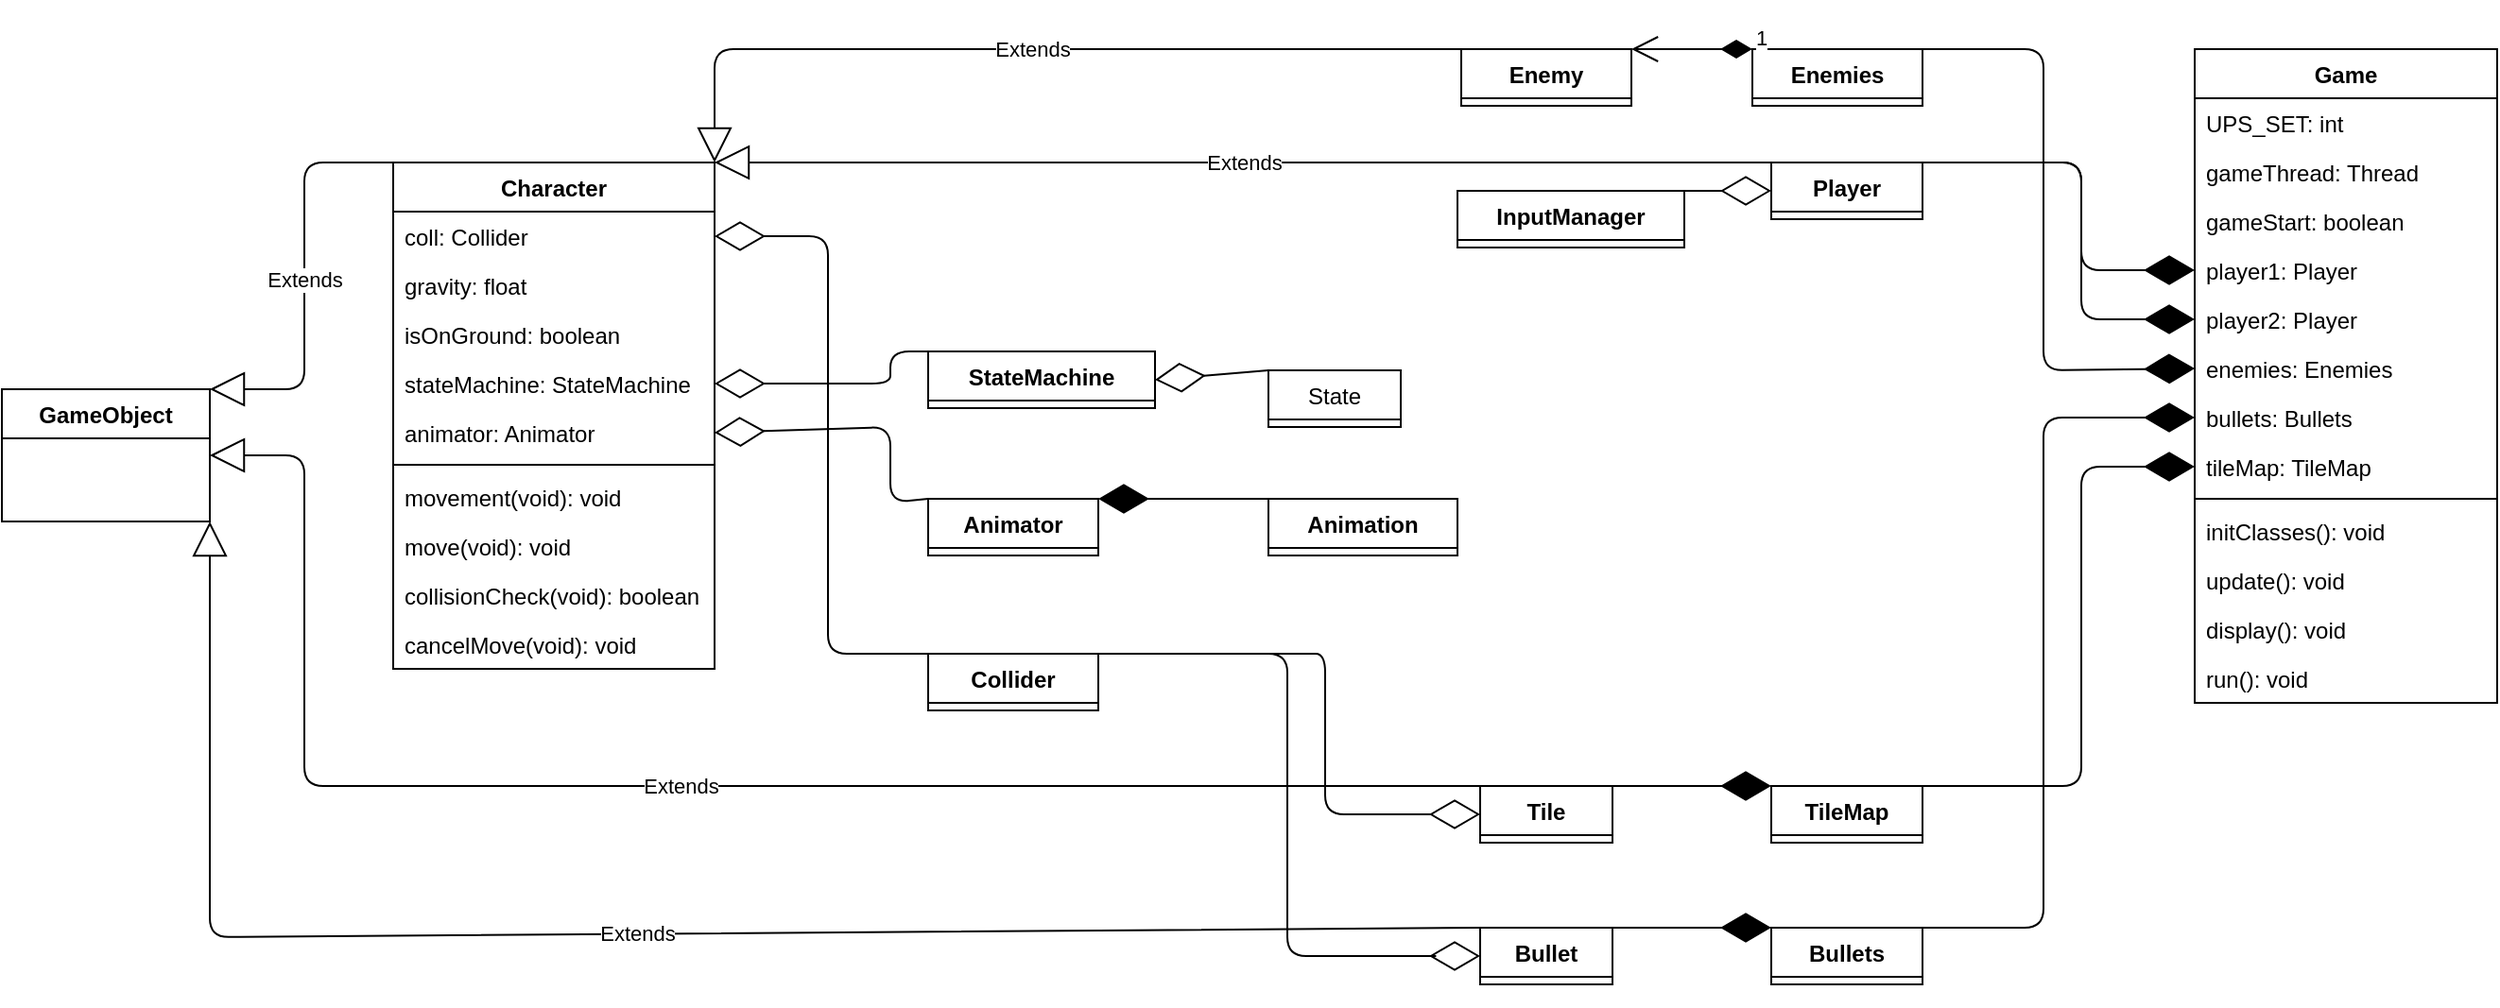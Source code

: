 <mxfile version="21.1.1" type="device">
  <diagram id="C5RBs43oDa-KdzZeNtuy" name="Page-1">
    <mxGraphModel dx="1440" dy="917" grid="1" gridSize="10" guides="1" tooltips="1" connect="1" arrows="1" fold="1" page="1" pageScale="1" pageWidth="1654" pageHeight="1169" math="0" shadow="0">
      <root>
        <mxCell id="WIyWlLk6GJQsqaUBKTNV-0" />
        <mxCell id="WIyWlLk6GJQsqaUBKTNV-1" parent="WIyWlLk6GJQsqaUBKTNV-0" />
        <mxCell id="olz0WFhDpBD9glcPphKf-0" value="GameObject" style="swimlane;fontStyle=1;align=center;verticalAlign=top;childLayout=stackLayout;horizontal=1;startSize=26;horizontalStack=0;resizeParent=1;resizeParentMax=0;resizeLast=0;collapsible=1;marginBottom=0;" parent="WIyWlLk6GJQsqaUBKTNV-1" vertex="1" collapsed="1">
          <mxGeometry x="70" y="310" width="110" height="70" as="geometry">
            <mxRectangle x="27" y="190" width="160" height="424" as="alternateBounds" />
          </mxGeometry>
        </mxCell>
        <mxCell id="olz0WFhDpBD9glcPphKf-1" value="position: PVector" style="text;strokeColor=none;fillColor=none;align=left;verticalAlign=top;spacingLeft=4;spacingRight=4;overflow=hidden;rotatable=0;points=[[0,0.5],[1,0.5]];portConstraint=eastwest;" parent="olz0WFhDpBD9glcPphKf-0" vertex="1">
          <mxGeometry y="26" width="160" height="26" as="geometry" />
        </mxCell>
        <mxCell id="olz0WFhDpBD9glcPphKf-8" value="w: float" style="text;strokeColor=none;fillColor=none;align=left;verticalAlign=top;spacingLeft=4;spacingRight=4;overflow=hidden;rotatable=0;points=[[0,0.5],[1,0.5]];portConstraint=eastwest;" parent="olz0WFhDpBD9glcPphKf-0" vertex="1">
          <mxGeometry y="52" width="160" height="26" as="geometry" />
        </mxCell>
        <mxCell id="olz0WFhDpBD9glcPphKf-9" value="h: float" style="text;strokeColor=none;fillColor=none;align=left;verticalAlign=top;spacingLeft=4;spacingRight=4;overflow=hidden;rotatable=0;points=[[0,0.5],[1,0.5]];portConstraint=eastwest;" parent="olz0WFhDpBD9glcPphKf-0" vertex="1">
          <mxGeometry y="78" width="160" height="26" as="geometry" />
        </mxCell>
        <mxCell id="olz0WFhDpBD9glcPphKf-10" value="tag: String" style="text;strokeColor=none;fillColor=none;align=left;verticalAlign=top;spacingLeft=4;spacingRight=4;overflow=hidden;rotatable=0;points=[[0,0.5],[1,0.5]];portConstraint=eastwest;" parent="olz0WFhDpBD9glcPphKf-0" vertex="1">
          <mxGeometry y="104" width="160" height="26" as="geometry" />
        </mxCell>
        <mxCell id="olz0WFhDpBD9glcPphKf-11" value="image: PImage" style="text;strokeColor=none;fillColor=none;align=left;verticalAlign=top;spacingLeft=4;spacingRight=4;overflow=hidden;rotatable=0;points=[[0,0.5],[1,0.5]];portConstraint=eastwest;" parent="olz0WFhDpBD9glcPphKf-0" vertex="1">
          <mxGeometry y="130" width="160" height="26" as="geometry" />
        </mxCell>
        <mxCell id="olz0WFhDpBD9glcPphKf-12" value="velocity: PVector" style="text;strokeColor=none;fillColor=none;align=left;verticalAlign=top;spacingLeft=4;spacingRight=4;overflow=hidden;rotatable=0;points=[[0,0.5],[1,0.5]];portConstraint=eastwest;" parent="olz0WFhDpBD9glcPphKf-0" vertex="1">
          <mxGeometry y="156" width="160" height="26" as="geometry" />
        </mxCell>
        <mxCell id="olz0WFhDpBD9glcPphKf-13" value="state: State" style="text;strokeColor=none;fillColor=none;align=left;verticalAlign=top;spacingLeft=4;spacingRight=4;overflow=hidden;rotatable=0;points=[[0,0.5],[1,0.5]];portConstraint=eastwest;" parent="olz0WFhDpBD9glcPphKf-0" vertex="1">
          <mxGeometry y="182" width="160" height="26" as="geometry" />
        </mxCell>
        <mxCell id="olz0WFhDpBD9glcPphKf-2" value="" style="line;strokeWidth=1;fillColor=none;align=left;verticalAlign=middle;spacingTop=-1;spacingLeft=3;spacingRight=3;rotatable=0;labelPosition=right;points=[];portConstraint=eastwest;strokeColor=inherit;" parent="olz0WFhDpBD9glcPphKf-0" vertex="1">
          <mxGeometry y="208" width="160" height="8" as="geometry" />
        </mxCell>
        <mxCell id="olz0WFhDpBD9glcPphKf-16" value="getTag(void): String" style="text;strokeColor=none;fillColor=none;align=left;verticalAlign=top;spacingLeft=4;spacingRight=4;overflow=hidden;rotatable=0;points=[[0,0.5],[1,0.5]];portConstraint=eastwest;" parent="olz0WFhDpBD9glcPphKf-0" vertex="1">
          <mxGeometry y="216" width="160" height="26" as="geometry" />
        </mxCell>
        <mxCell id="olz0WFhDpBD9glcPphKf-3" value="getVelocity(void): PVector" style="text;strokeColor=none;fillColor=none;align=left;verticalAlign=top;spacingLeft=4;spacingRight=4;overflow=hidden;rotatable=0;points=[[0,0.5],[1,0.5]];portConstraint=eastwest;" parent="olz0WFhDpBD9glcPphKf-0" vertex="1">
          <mxGeometry y="242" width="160" height="26" as="geometry" />
        </mxCell>
        <mxCell id="olz0WFhDpBD9glcPphKf-14" value="getState(void): State" style="text;strokeColor=none;fillColor=none;align=left;verticalAlign=top;spacingLeft=4;spacingRight=4;overflow=hidden;rotatable=0;points=[[0,0.5],[1,0.5]];portConstraint=eastwest;" parent="olz0WFhDpBD9glcPphKf-0" vertex="1">
          <mxGeometry y="268" width="160" height="26" as="geometry" />
        </mxCell>
        <mxCell id="olz0WFhDpBD9glcPphKf-15" value="setState(State): void" style="text;strokeColor=none;fillColor=none;align=left;verticalAlign=top;spacingLeft=4;spacingRight=4;overflow=hidden;rotatable=0;points=[[0,0.5],[1,0.5]];portConstraint=eastwest;" parent="olz0WFhDpBD9glcPphKf-0" vertex="1">
          <mxGeometry y="294" width="160" height="26" as="geometry" />
        </mxCell>
        <mxCell id="olz0WFhDpBD9glcPphKf-18" value="getImage(void): PImage" style="text;strokeColor=none;fillColor=none;align=left;verticalAlign=top;spacingLeft=4;spacingRight=4;overflow=hidden;rotatable=0;points=[[0,0.5],[1,0.5]];portConstraint=eastwest;" parent="olz0WFhDpBD9glcPphKf-0" vertex="1">
          <mxGeometry y="320" width="160" height="26" as="geometry" />
        </mxCell>
        <mxCell id="olz0WFhDpBD9glcPphKf-17" value="setImage(PImage): void" style="text;strokeColor=none;fillColor=none;align=left;verticalAlign=top;spacingLeft=4;spacingRight=4;overflow=hidden;rotatable=0;points=[[0,0.5],[1,0.5]];portConstraint=eastwest;" parent="olz0WFhDpBD9glcPphKf-0" vertex="1">
          <mxGeometry y="346" width="160" height="26" as="geometry" />
        </mxCell>
        <mxCell id="olz0WFhDpBD9glcPphKf-20" value="update(void): void" style="text;strokeColor=none;fillColor=none;align=left;verticalAlign=top;spacingLeft=4;spacingRight=4;overflow=hidden;rotatable=0;points=[[0,0.5],[1,0.5]];portConstraint=eastwest;" parent="olz0WFhDpBD9glcPphKf-0" vertex="1">
          <mxGeometry y="372" width="160" height="26" as="geometry" />
        </mxCell>
        <mxCell id="olz0WFhDpBD9glcPphKf-19" value="display(void): void" style="text;strokeColor=none;fillColor=none;align=left;verticalAlign=top;spacingLeft=4;spacingRight=4;overflow=hidden;rotatable=0;points=[[0,0.5],[1,0.5]];portConstraint=eastwest;" parent="olz0WFhDpBD9glcPphKf-0" vertex="1">
          <mxGeometry y="398" width="160" height="26" as="geometry" />
        </mxCell>
        <mxCell id="olz0WFhDpBD9glcPphKf-21" value="Character" style="swimlane;fontStyle=1;align=center;verticalAlign=top;childLayout=stackLayout;horizontal=1;startSize=26;horizontalStack=0;resizeParent=1;resizeParentMax=0;resizeLast=0;collapsible=1;marginBottom=0;" parent="WIyWlLk6GJQsqaUBKTNV-1" vertex="1">
          <mxGeometry x="277" y="190" width="170" height="268" as="geometry">
            <mxRectangle x="277" y="190" width="100" height="90" as="alternateBounds" />
          </mxGeometry>
        </mxCell>
        <mxCell id="olz0WFhDpBD9glcPphKf-22" value="coll: Collider" style="text;strokeColor=none;fillColor=none;align=left;verticalAlign=top;spacingLeft=4;spacingRight=4;overflow=hidden;rotatable=0;points=[[0,0.5],[1,0.5]];portConstraint=eastwest;" parent="olz0WFhDpBD9glcPphKf-21" vertex="1">
          <mxGeometry y="26" width="170" height="26" as="geometry" />
        </mxCell>
        <mxCell id="olz0WFhDpBD9glcPphKf-28" value="gravity: float" style="text;strokeColor=none;fillColor=none;align=left;verticalAlign=top;spacingLeft=4;spacingRight=4;overflow=hidden;rotatable=0;points=[[0,0.5],[1,0.5]];portConstraint=eastwest;" parent="olz0WFhDpBD9glcPphKf-21" vertex="1">
          <mxGeometry y="52" width="170" height="26" as="geometry" />
        </mxCell>
        <mxCell id="olz0WFhDpBD9glcPphKf-27" value="isOnGround: boolean" style="text;strokeColor=none;fillColor=none;align=left;verticalAlign=top;spacingLeft=4;spacingRight=4;overflow=hidden;rotatable=0;points=[[0,0.5],[1,0.5]];portConstraint=eastwest;" parent="olz0WFhDpBD9glcPphKf-21" vertex="1">
          <mxGeometry y="78" width="170" height="26" as="geometry" />
        </mxCell>
        <mxCell id="olz0WFhDpBD9glcPphKf-26" value="stateMachine: StateMachine" style="text;strokeColor=none;fillColor=none;align=left;verticalAlign=top;spacingLeft=4;spacingRight=4;overflow=hidden;rotatable=0;points=[[0,0.5],[1,0.5]];portConstraint=eastwest;" parent="olz0WFhDpBD9glcPphKf-21" vertex="1">
          <mxGeometry y="104" width="170" height="26" as="geometry" />
        </mxCell>
        <mxCell id="olz0WFhDpBD9glcPphKf-25" value="animator: Animator" style="text;strokeColor=none;fillColor=none;align=left;verticalAlign=top;spacingLeft=4;spacingRight=4;overflow=hidden;rotatable=0;points=[[0,0.5],[1,0.5]];portConstraint=eastwest;" parent="olz0WFhDpBD9glcPphKf-21" vertex="1">
          <mxGeometry y="130" width="170" height="26" as="geometry" />
        </mxCell>
        <mxCell id="olz0WFhDpBD9glcPphKf-23" value="" style="line;strokeWidth=1;fillColor=none;align=left;verticalAlign=middle;spacingTop=-1;spacingLeft=3;spacingRight=3;rotatable=0;labelPosition=right;points=[];portConstraint=eastwest;strokeColor=inherit;" parent="olz0WFhDpBD9glcPphKf-21" vertex="1">
          <mxGeometry y="156" width="170" height="8" as="geometry" />
        </mxCell>
        <mxCell id="olz0WFhDpBD9glcPphKf-24" value="movement(void): void" style="text;strokeColor=none;fillColor=none;align=left;verticalAlign=top;spacingLeft=4;spacingRight=4;overflow=hidden;rotatable=0;points=[[0,0.5],[1,0.5]];portConstraint=eastwest;" parent="olz0WFhDpBD9glcPphKf-21" vertex="1">
          <mxGeometry y="164" width="170" height="26" as="geometry" />
        </mxCell>
        <mxCell id="olz0WFhDpBD9glcPphKf-31" value="move(void): void" style="text;strokeColor=none;fillColor=none;align=left;verticalAlign=top;spacingLeft=4;spacingRight=4;overflow=hidden;rotatable=0;points=[[0,0.5],[1,0.5]];portConstraint=eastwest;" parent="olz0WFhDpBD9glcPphKf-21" vertex="1">
          <mxGeometry y="190" width="170" height="26" as="geometry" />
        </mxCell>
        <mxCell id="olz0WFhDpBD9glcPphKf-30" value="collisionCheck(void): boolean" style="text;strokeColor=none;fillColor=none;align=left;verticalAlign=top;spacingLeft=4;spacingRight=4;overflow=hidden;rotatable=0;points=[[0,0.5],[1,0.5]];portConstraint=eastwest;" parent="olz0WFhDpBD9glcPphKf-21" vertex="1">
          <mxGeometry y="216" width="170" height="26" as="geometry" />
        </mxCell>
        <mxCell id="olz0WFhDpBD9glcPphKf-29" value="cancelMove(void): void" style="text;strokeColor=none;fillColor=none;align=left;verticalAlign=top;spacingLeft=4;spacingRight=4;overflow=hidden;rotatable=0;points=[[0,0.5],[1,0.5]];portConstraint=eastwest;" parent="olz0WFhDpBD9glcPphKf-21" vertex="1">
          <mxGeometry y="242" width="170" height="26" as="geometry" />
        </mxCell>
        <mxCell id="olz0WFhDpBD9glcPphKf-32" value="Player" style="swimlane;fontStyle=1;align=center;verticalAlign=top;childLayout=stackLayout;horizontal=1;startSize=26;horizontalStack=0;resizeParent=1;resizeParentMax=0;resizeLast=0;collapsible=1;marginBottom=0;" parent="WIyWlLk6GJQsqaUBKTNV-1" vertex="1" collapsed="1">
          <mxGeometry x="1006" y="190" width="80" height="30" as="geometry">
            <mxRectangle x="1494" y="190" width="166" height="320" as="alternateBounds" />
          </mxGeometry>
        </mxCell>
        <mxCell id="olz0WFhDpBD9glcPphKf-33" value="speed: float" style="text;strokeColor=none;fillColor=none;align=left;verticalAlign=top;spacingLeft=4;spacingRight=4;overflow=hidden;rotatable=0;points=[[0,0.5],[1,0.5]];portConstraint=eastwest;" parent="olz0WFhDpBD9glcPphKf-32" vertex="1">
          <mxGeometry y="26" width="166" height="26" as="geometry" />
        </mxCell>
        <mxCell id="olz0WFhDpBD9glcPphKf-39" value="fireRate: int" style="text;strokeColor=none;fillColor=none;align=left;verticalAlign=top;spacingLeft=4;spacingRight=4;overflow=hidden;rotatable=0;points=[[0,0.5],[1,0.5]];portConstraint=eastwest;" parent="olz0WFhDpBD9glcPphKf-32" vertex="1">
          <mxGeometry y="52" width="166" height="26" as="geometry" />
        </mxCell>
        <mxCell id="olz0WFhDpBD9glcPphKf-38" value="fireCnt: int" style="text;strokeColor=none;fillColor=none;align=left;verticalAlign=top;spacingLeft=4;spacingRight=4;overflow=hidden;rotatable=0;points=[[0,0.5],[1,0.5]];portConstraint=eastwest;" parent="olz0WFhDpBD9glcPphKf-32" vertex="1">
          <mxGeometry y="78" width="166" height="26" as="geometry" />
        </mxCell>
        <mxCell id="olz0WFhDpBD9glcPphKf-37" value="readyToFire: boolean" style="text;strokeColor=none;fillColor=none;align=left;verticalAlign=top;spacingLeft=4;spacingRight=4;overflow=hidden;rotatable=0;points=[[0,0.5],[1,0.5]];portConstraint=eastwest;" parent="olz0WFhDpBD9glcPphKf-32" vertex="1">
          <mxGeometry y="104" width="166" height="26" as="geometry" />
        </mxCell>
        <mxCell id="olz0WFhDpBD9glcPphKf-36" value="jumpForce: float" style="text;strokeColor=none;fillColor=none;align=left;verticalAlign=top;spacingLeft=4;spacingRight=4;overflow=hidden;rotatable=0;points=[[0,0.5],[1,0.5]];portConstraint=eastwest;" parent="olz0WFhDpBD9glcPphKf-32" vertex="1">
          <mxGeometry y="130" width="166" height="26" as="geometry" />
        </mxCell>
        <mxCell id="WIId0_cN_ajR0Y17j2c8-78" value="inputManager: InputManager" style="text;strokeColor=none;fillColor=none;align=left;verticalAlign=top;spacingLeft=4;spacingRight=4;overflow=hidden;rotatable=0;points=[[0,0.5],[1,0.5]];portConstraint=eastwest;" parent="olz0WFhDpBD9glcPphKf-32" vertex="1">
          <mxGeometry y="156" width="166" height="26" as="geometry" />
        </mxCell>
        <mxCell id="olz0WFhDpBD9glcPphKf-34" value="" style="line;strokeWidth=1;fillColor=none;align=left;verticalAlign=middle;spacingTop=-1;spacingLeft=3;spacingRight=3;rotatable=0;labelPosition=right;points=[];portConstraint=eastwest;strokeColor=inherit;" parent="olz0WFhDpBD9glcPphKf-32" vertex="1">
          <mxGeometry y="182" width="166" height="8" as="geometry" />
        </mxCell>
        <mxCell id="olz0WFhDpBD9glcPphKf-35" value="movement(void): void" style="text;strokeColor=none;fillColor=none;align=left;verticalAlign=top;spacingLeft=4;spacingRight=4;overflow=hidden;rotatable=0;points=[[0,0.5],[1,0.5]];portConstraint=eastwest;" parent="olz0WFhDpBD9glcPphKf-32" vertex="1">
          <mxGeometry y="190" width="166" height="26" as="geometry" />
        </mxCell>
        <mxCell id="olz0WFhDpBD9glcPphKf-43" value="jump(void): void" style="text;strokeColor=none;fillColor=none;align=left;verticalAlign=top;spacingLeft=4;spacingRight=4;overflow=hidden;rotatable=0;points=[[0,0.5],[1,0.5]];portConstraint=eastwest;" parent="olz0WFhDpBD9glcPphKf-32" vertex="1">
          <mxGeometry y="216" width="166" height="26" as="geometry" />
        </mxCell>
        <mxCell id="olz0WFhDpBD9glcPphKf-42" value="checkFire(void): void" style="text;strokeColor=none;fillColor=none;align=left;verticalAlign=top;spacingLeft=4;spacingRight=4;overflow=hidden;rotatable=0;points=[[0,0.5],[1,0.5]];portConstraint=eastwest;" parent="olz0WFhDpBD9glcPphKf-32" vertex="1">
          <mxGeometry y="242" width="166" height="26" as="geometry" />
        </mxCell>
        <mxCell id="olz0WFhDpBD9glcPphKf-41" value="fire(void): void" style="text;strokeColor=none;fillColor=none;align=left;verticalAlign=top;spacingLeft=4;spacingRight=4;overflow=hidden;rotatable=0;points=[[0,0.5],[1,0.5]];portConstraint=eastwest;" parent="olz0WFhDpBD9glcPphKf-32" vertex="1">
          <mxGeometry y="268" width="166" height="26" as="geometry" />
        </mxCell>
        <mxCell id="olz0WFhDpBD9glcPphKf-40" value="update(void): void" style="text;strokeColor=none;fillColor=none;align=left;verticalAlign=top;spacingLeft=4;spacingRight=4;overflow=hidden;rotatable=0;points=[[0,0.5],[1,0.5]];portConstraint=eastwest;" parent="olz0WFhDpBD9glcPphKf-32" vertex="1">
          <mxGeometry y="294" width="166" height="26" as="geometry" />
        </mxCell>
        <mxCell id="olz0WFhDpBD9glcPphKf-47" value="Enemy" style="swimlane;fontStyle=1;align=center;verticalAlign=top;childLayout=stackLayout;horizontal=1;startSize=26;horizontalStack=0;resizeParent=1;resizeParentMax=0;resizeLast=0;collapsible=1;marginBottom=0;" parent="WIyWlLk6GJQsqaUBKTNV-1" vertex="1" collapsed="1">
          <mxGeometry x="842" y="130" width="90" height="30" as="geometry">
            <mxRectangle x="1240" y="30" width="160" height="138" as="alternateBounds" />
          </mxGeometry>
        </mxCell>
        <mxCell id="olz0WFhDpBD9glcPphKf-49" value="" style="line;strokeWidth=1;fillColor=none;align=left;verticalAlign=middle;spacingTop=-1;spacingLeft=3;spacingRight=3;rotatable=0;labelPosition=right;points=[];portConstraint=eastwest;strokeColor=inherit;" parent="olz0WFhDpBD9glcPphKf-47" vertex="1">
          <mxGeometry y="26" width="160" height="8" as="geometry" />
        </mxCell>
        <mxCell id="olz0WFhDpBD9glcPphKf-50" value="movement(void): void" style="text;strokeColor=none;fillColor=none;align=left;verticalAlign=top;spacingLeft=4;spacingRight=4;overflow=hidden;rotatable=0;points=[[0,0.5],[1,0.5]];portConstraint=eastwest;" parent="olz0WFhDpBD9glcPphKf-47" vertex="1">
          <mxGeometry y="34" width="160" height="26" as="geometry" />
        </mxCell>
        <mxCell id="olz0WFhDpBD9glcPphKf-53" value="isHit(void): boolean" style="text;strokeColor=none;fillColor=none;align=left;verticalAlign=top;spacingLeft=4;spacingRight=4;overflow=hidden;rotatable=0;points=[[0,0.5],[1,0.5]];portConstraint=eastwest;" parent="olz0WFhDpBD9glcPphKf-47" vertex="1">
          <mxGeometry y="60" width="160" height="26" as="geometry" />
        </mxCell>
        <mxCell id="olz0WFhDpBD9glcPphKf-52" value="isDead(void):  void" style="text;strokeColor=none;fillColor=none;align=left;verticalAlign=top;spacingLeft=4;spacingRight=4;overflow=hidden;rotatable=0;points=[[0,0.5],[1,0.5]];portConstraint=eastwest;" parent="olz0WFhDpBD9glcPphKf-47" vertex="1">
          <mxGeometry y="86" width="160" height="26" as="geometry" />
        </mxCell>
        <mxCell id="olz0WFhDpBD9glcPphKf-51" value="update(void): void" style="text;strokeColor=none;fillColor=none;align=left;verticalAlign=top;spacingLeft=4;spacingRight=4;overflow=hidden;rotatable=0;points=[[0,0.5],[1,0.5]];portConstraint=eastwest;" parent="olz0WFhDpBD9glcPphKf-47" vertex="1">
          <mxGeometry y="112" width="160" height="26" as="geometry" />
        </mxCell>
        <mxCell id="olz0WFhDpBD9glcPphKf-60" value="Enemies" style="swimlane;fontStyle=1;align=center;verticalAlign=top;childLayout=stackLayout;horizontal=1;startSize=26;horizontalStack=0;resizeParent=1;resizeParentMax=0;resizeLast=0;collapsible=1;marginBottom=0;" parent="WIyWlLk6GJQsqaUBKTNV-1" vertex="1" collapsed="1">
          <mxGeometry x="996" y="130" width="90" height="30" as="geometry">
            <mxRectangle x="1494" y="30" width="160" height="112" as="alternateBounds" />
          </mxGeometry>
        </mxCell>
        <mxCell id="olz0WFhDpBD9glcPphKf-61" value="enemies: ArrayList&lt;Enemy&gt;" style="text;strokeColor=none;fillColor=none;align=left;verticalAlign=top;spacingLeft=4;spacingRight=4;overflow=hidden;rotatable=0;points=[[0,0.5],[1,0.5]];portConstraint=eastwest;" parent="olz0WFhDpBD9glcPphKf-60" vertex="1">
          <mxGeometry y="26" width="160" height="26" as="geometry" />
        </mxCell>
        <mxCell id="olz0WFhDpBD9glcPphKf-62" value="" style="line;strokeWidth=1;fillColor=none;align=left;verticalAlign=middle;spacingTop=-1;spacingLeft=3;spacingRight=3;rotatable=0;labelPosition=right;points=[];portConstraint=eastwest;strokeColor=inherit;" parent="olz0WFhDpBD9glcPphKf-60" vertex="1">
          <mxGeometry y="52" width="160" height="8" as="geometry" />
        </mxCell>
        <mxCell id="olz0WFhDpBD9glcPphKf-63" value="update(void): void" style="text;strokeColor=none;fillColor=none;align=left;verticalAlign=top;spacingLeft=4;spacingRight=4;overflow=hidden;rotatable=0;points=[[0,0.5],[1,0.5]];portConstraint=eastwest;" parent="olz0WFhDpBD9glcPphKf-60" vertex="1">
          <mxGeometry y="60" width="160" height="26" as="geometry" />
        </mxCell>
        <mxCell id="olz0WFhDpBD9glcPphKf-72" value="display(void): void" style="text;strokeColor=none;fillColor=none;align=left;verticalAlign=top;spacingLeft=4;spacingRight=4;overflow=hidden;rotatable=0;points=[[0,0.5],[1,0.5]];portConstraint=eastwest;" parent="olz0WFhDpBD9glcPphKf-60" vertex="1">
          <mxGeometry y="86" width="160" height="26" as="geometry" />
        </mxCell>
        <mxCell id="olz0WFhDpBD9glcPphKf-64" value="Tile" style="swimlane;fontStyle=1;align=center;verticalAlign=top;childLayout=stackLayout;horizontal=1;startSize=26;horizontalStack=0;resizeParent=1;resizeParentMax=0;resizeLast=0;collapsible=1;marginBottom=0;" parent="WIyWlLk6GJQsqaUBKTNV-1" vertex="1" collapsed="1">
          <mxGeometry x="852" y="520" width="70" height="30" as="geometry">
            <mxRectangle x="1240" y="901" width="160" height="138" as="alternateBounds" />
          </mxGeometry>
        </mxCell>
        <mxCell id="olz0WFhDpBD9glcPphKf-65" value="coll: collider" style="text;strokeColor=none;fillColor=none;align=left;verticalAlign=top;spacingLeft=4;spacingRight=4;overflow=hidden;rotatable=0;points=[[0,0.5],[1,0.5]];portConstraint=eastwest;" parent="olz0WFhDpBD9glcPphKf-64" vertex="1">
          <mxGeometry y="26" width="160" height="26" as="geometry" />
        </mxCell>
        <mxCell id="olz0WFhDpBD9glcPphKf-74" value="row: int" style="text;strokeColor=none;fillColor=none;align=left;verticalAlign=top;spacingLeft=4;spacingRight=4;overflow=hidden;rotatable=0;points=[[0,0.5],[1,0.5]];portConstraint=eastwest;" parent="olz0WFhDpBD9glcPphKf-64" vertex="1">
          <mxGeometry y="52" width="160" height="26" as="geometry" />
        </mxCell>
        <mxCell id="olz0WFhDpBD9glcPphKf-73" value="col: int" style="text;strokeColor=none;fillColor=none;align=left;verticalAlign=top;spacingLeft=4;spacingRight=4;overflow=hidden;rotatable=0;points=[[0,0.5],[1,0.5]];portConstraint=eastwest;" parent="olz0WFhDpBD9glcPphKf-64" vertex="1">
          <mxGeometry y="78" width="160" height="26" as="geometry" />
        </mxCell>
        <mxCell id="olz0WFhDpBD9glcPphKf-66" value="" style="line;strokeWidth=1;fillColor=none;align=left;verticalAlign=middle;spacingTop=-1;spacingLeft=3;spacingRight=3;rotatable=0;labelPosition=right;points=[];portConstraint=eastwest;strokeColor=inherit;" parent="olz0WFhDpBD9glcPphKf-64" vertex="1">
          <mxGeometry y="104" width="160" height="8" as="geometry" />
        </mxCell>
        <mxCell id="olz0WFhDpBD9glcPphKf-67" value="setTile(void): void" style="text;strokeColor=none;fillColor=none;align=left;verticalAlign=top;spacingLeft=4;spacingRight=4;overflow=hidden;rotatable=0;points=[[0,0.5],[1,0.5]];portConstraint=eastwest;" parent="olz0WFhDpBD9glcPphKf-64" vertex="1">
          <mxGeometry y="112" width="160" height="26" as="geometry" />
        </mxCell>
        <mxCell id="olz0WFhDpBD9glcPphKf-68" value="TileMap" style="swimlane;fontStyle=1;align=center;verticalAlign=top;childLayout=stackLayout;horizontal=1;startSize=26;horizontalStack=0;resizeParent=1;resizeParentMax=0;resizeLast=0;collapsible=1;marginBottom=0;" parent="WIyWlLk6GJQsqaUBKTNV-1" vertex="1" collapsed="1">
          <mxGeometry x="1006" y="520" width="80" height="30" as="geometry">
            <mxRectangle x="1494" y="901" width="160" height="268" as="alternateBounds" />
          </mxGeometry>
        </mxCell>
        <mxCell id="olz0WFhDpBD9glcPphKf-69" value="charMap: char[][]" style="text;strokeColor=none;fillColor=none;align=left;verticalAlign=top;spacingLeft=4;spacingRight=4;overflow=hidden;rotatable=0;points=[[0,0.5],[1,0.5]];portConstraint=eastwest;" parent="olz0WFhDpBD9glcPphKf-68" vertex="1">
          <mxGeometry y="26" width="160" height="26" as="geometry" />
        </mxCell>
        <mxCell id="olz0WFhDpBD9glcPphKf-82" value="tileMap: Tile[][]" style="text;strokeColor=none;fillColor=none;align=left;verticalAlign=top;spacingLeft=4;spacingRight=4;overflow=hidden;rotatable=0;points=[[0,0.5],[1,0.5]];portConstraint=eastwest;" parent="olz0WFhDpBD9glcPphKf-68" vertex="1">
          <mxGeometry y="52" width="160" height="26" as="geometry" />
        </mxCell>
        <mxCell id="olz0WFhDpBD9glcPphKf-81" value="rowSize: int" style="text;strokeColor=none;fillColor=none;align=left;verticalAlign=top;spacingLeft=4;spacingRight=4;overflow=hidden;rotatable=0;points=[[0,0.5],[1,0.5]];portConstraint=eastwest;" parent="olz0WFhDpBD9glcPphKf-68" vertex="1">
          <mxGeometry y="78" width="160" height="26" as="geometry" />
        </mxCell>
        <mxCell id="olz0WFhDpBD9glcPphKf-83" value="colSize: int" style="text;strokeColor=none;fillColor=none;align=left;verticalAlign=top;spacingLeft=4;spacingRight=4;overflow=hidden;rotatable=0;points=[[0,0.5],[1,0.5]];portConstraint=eastwest;" parent="olz0WFhDpBD9glcPphKf-68" vertex="1">
          <mxGeometry y="104" width="160" height="26" as="geometry" />
        </mxCell>
        <mxCell id="olz0WFhDpBD9glcPphKf-70" value="" style="line;strokeWidth=1;fillColor=none;align=left;verticalAlign=middle;spacingTop=-1;spacingLeft=3;spacingRight=3;rotatable=0;labelPosition=right;points=[];portConstraint=eastwest;strokeColor=inherit;" parent="olz0WFhDpBD9glcPphKf-68" vertex="1">
          <mxGeometry y="130" width="160" height="8" as="geometry" />
        </mxCell>
        <mxCell id="olz0WFhDpBD9glcPphKf-71" value="makeTileMap(void): void" style="text;strokeColor=none;fillColor=none;align=left;verticalAlign=top;spacingLeft=4;spacingRight=4;overflow=hidden;rotatable=0;points=[[0,0.5],[1,0.5]];portConstraint=eastwest;" parent="olz0WFhDpBD9glcPphKf-68" vertex="1">
          <mxGeometry y="138" width="160" height="26" as="geometry" />
        </mxCell>
        <mxCell id="olz0WFhDpBD9glcPphKf-87" value="getTileMap(void): Tile[][]" style="text;strokeColor=none;fillColor=none;align=left;verticalAlign=top;spacingLeft=4;spacingRight=4;overflow=hidden;rotatable=0;points=[[0,0.5],[1,0.5]];portConstraint=eastwest;" parent="olz0WFhDpBD9glcPphKf-68" vertex="1">
          <mxGeometry y="164" width="160" height="26" as="geometry" />
        </mxCell>
        <mxCell id="olz0WFhDpBD9glcPphKf-86" value="getRowSize(): int" style="text;strokeColor=none;fillColor=none;align=left;verticalAlign=top;spacingLeft=4;spacingRight=4;overflow=hidden;rotatable=0;points=[[0,0.5],[1,0.5]];portConstraint=eastwest;" parent="olz0WFhDpBD9glcPphKf-68" vertex="1">
          <mxGeometry y="190" width="160" height="26" as="geometry" />
        </mxCell>
        <mxCell id="olz0WFhDpBD9glcPphKf-85" value="getColSize(): int" style="text;strokeColor=none;fillColor=none;align=left;verticalAlign=top;spacingLeft=4;spacingRight=4;overflow=hidden;rotatable=0;points=[[0,0.5],[1,0.5]];portConstraint=eastwest;" parent="olz0WFhDpBD9glcPphKf-68" vertex="1">
          <mxGeometry y="216" width="160" height="26" as="geometry" />
        </mxCell>
        <mxCell id="olz0WFhDpBD9glcPphKf-84" value="display(void): void" style="text;strokeColor=none;fillColor=none;align=left;verticalAlign=top;spacingLeft=4;spacingRight=4;overflow=hidden;rotatable=0;points=[[0,0.5],[1,0.5]];portConstraint=eastwest;" parent="olz0WFhDpBD9glcPphKf-68" vertex="1">
          <mxGeometry y="242" width="160" height="26" as="geometry" />
        </mxCell>
        <mxCell id="olz0WFhDpBD9glcPphKf-100" value="State" style="swimlane;fontStyle=0;childLayout=stackLayout;horizontal=1;startSize=26;fillColor=none;horizontalStack=0;resizeParent=1;resizeParentMax=0;resizeLast=0;collapsible=1;marginBottom=0;" parent="WIyWlLk6GJQsqaUBKTNV-1" vertex="1" collapsed="1">
          <mxGeometry x="740" y="300" width="70" height="30" as="geometry">
            <mxRectangle x="980" y="220" width="140" height="156" as="alternateBounds" />
          </mxGeometry>
        </mxCell>
        <mxCell id="olz0WFhDpBD9glcPphKf-101" value="IDLE" style="text;strokeColor=none;fillColor=none;align=left;verticalAlign=top;spacingLeft=4;spacingRight=4;overflow=hidden;rotatable=0;points=[[0,0.5],[1,0.5]];portConstraint=eastwest;" parent="olz0WFhDpBD9glcPphKf-100" vertex="1">
          <mxGeometry y="26" width="140" height="26" as="geometry" />
        </mxCell>
        <mxCell id="olz0WFhDpBD9glcPphKf-102" value="WALK" style="text;strokeColor=none;fillColor=none;align=left;verticalAlign=top;spacingLeft=4;spacingRight=4;overflow=hidden;rotatable=0;points=[[0,0.5],[1,0.5]];portConstraint=eastwest;" parent="olz0WFhDpBD9glcPphKf-100" vertex="1">
          <mxGeometry y="52" width="140" height="26" as="geometry" />
        </mxCell>
        <mxCell id="olz0WFhDpBD9glcPphKf-103" value="JUMP" style="text;strokeColor=none;fillColor=none;align=left;verticalAlign=top;spacingLeft=4;spacingRight=4;overflow=hidden;rotatable=0;points=[[0,0.5],[1,0.5]];portConstraint=eastwest;" parent="olz0WFhDpBD9glcPphKf-100" vertex="1">
          <mxGeometry y="78" width="140" height="26" as="geometry" />
        </mxCell>
        <mxCell id="olz0WFhDpBD9glcPphKf-105" value="FALL" style="text;strokeColor=none;fillColor=none;align=left;verticalAlign=top;spacingLeft=4;spacingRight=4;overflow=hidden;rotatable=0;points=[[0,0.5],[1,0.5]];portConstraint=eastwest;" parent="olz0WFhDpBD9glcPphKf-100" vertex="1">
          <mxGeometry y="104" width="140" height="26" as="geometry" />
        </mxCell>
        <mxCell id="olz0WFhDpBD9glcPphKf-104" value="ATTACK" style="text;strokeColor=none;fillColor=none;align=left;verticalAlign=top;spacingLeft=4;spacingRight=4;overflow=hidden;rotatable=0;points=[[0,0.5],[1,0.5]];portConstraint=eastwest;" parent="olz0WFhDpBD9glcPphKf-100" vertex="1">
          <mxGeometry y="130" width="140" height="26" as="geometry" />
        </mxCell>
        <mxCell id="olz0WFhDpBD9glcPphKf-106" value="StateMachine" style="swimlane;fontStyle=1;align=center;verticalAlign=top;childLayout=stackLayout;horizontal=1;startSize=26;horizontalStack=0;resizeParent=1;resizeParentMax=0;resizeLast=0;collapsible=1;marginBottom=0;" parent="WIyWlLk6GJQsqaUBKTNV-1" vertex="1" collapsed="1">
          <mxGeometry x="560" y="290" width="120" height="30" as="geometry">
            <mxRectangle x="600" y="220" width="160" height="112" as="alternateBounds" />
          </mxGeometry>
        </mxCell>
        <mxCell id="olz0WFhDpBD9glcPphKf-107" value="state: State" style="text;strokeColor=none;fillColor=none;align=left;verticalAlign=top;spacingLeft=4;spacingRight=4;overflow=hidden;rotatable=0;points=[[0,0.5],[1,0.5]];portConstraint=eastwest;" parent="olz0WFhDpBD9glcPphKf-106" vertex="1">
          <mxGeometry y="26" width="160" height="26" as="geometry" />
        </mxCell>
        <mxCell id="olz0WFhDpBD9glcPphKf-110" value="parent: GameObject" style="text;strokeColor=none;fillColor=none;align=left;verticalAlign=top;spacingLeft=4;spacingRight=4;overflow=hidden;rotatable=0;points=[[0,0.5],[1,0.5]];portConstraint=eastwest;" parent="olz0WFhDpBD9glcPphKf-106" vertex="1">
          <mxGeometry y="52" width="160" height="26" as="geometry" />
        </mxCell>
        <mxCell id="olz0WFhDpBD9glcPphKf-108" value="" style="line;strokeWidth=1;fillColor=none;align=left;verticalAlign=middle;spacingTop=-1;spacingLeft=3;spacingRight=3;rotatable=0;labelPosition=right;points=[];portConstraint=eastwest;strokeColor=inherit;" parent="olz0WFhDpBD9glcPphKf-106" vertex="1">
          <mxGeometry y="78" width="160" height="8" as="geometry" />
        </mxCell>
        <mxCell id="olz0WFhDpBD9glcPphKf-109" value="updateState(void): void" style="text;strokeColor=none;fillColor=none;align=left;verticalAlign=top;spacingLeft=4;spacingRight=4;overflow=hidden;rotatable=0;points=[[0,0.5],[1,0.5]];portConstraint=eastwest;" parent="olz0WFhDpBD9glcPphKf-106" vertex="1">
          <mxGeometry y="86" width="160" height="26" as="geometry" />
        </mxCell>
        <mxCell id="olz0WFhDpBD9glcPphKf-111" value="Animation" style="swimlane;fontStyle=1;align=center;verticalAlign=top;childLayout=stackLayout;horizontal=1;startSize=26;horizontalStack=0;resizeParent=1;resizeParentMax=0;resizeLast=0;collapsible=1;marginBottom=0;" parent="WIyWlLk6GJQsqaUBKTNV-1" vertex="1" collapsed="1">
          <mxGeometry x="740" y="368" width="100" height="30" as="geometry">
            <mxRectangle x="980" y="398" width="190" height="502" as="alternateBounds" />
          </mxGeometry>
        </mxCell>
        <mxCell id="olz0WFhDpBD9glcPphKf-112" value="frames: ArrayList&lt;PImage&gt;" style="text;strokeColor=none;fillColor=none;align=left;verticalAlign=top;spacingLeft=4;spacingRight=4;overflow=hidden;rotatable=0;points=[[0,0.5],[1,0.5]];portConstraint=eastwest;" parent="olz0WFhDpBD9glcPphKf-111" vertex="1">
          <mxGeometry y="26" width="190" height="26" as="geometry" />
        </mxCell>
        <mxCell id="olz0WFhDpBD9glcPphKf-118" value="frameNum: int" style="text;strokeColor=none;fillColor=none;align=left;verticalAlign=top;spacingLeft=4;spacingRight=4;overflow=hidden;rotatable=0;points=[[0,0.5],[1,0.5]];portConstraint=eastwest;" parent="olz0WFhDpBD9glcPphKf-111" vertex="1">
          <mxGeometry y="52" width="190" height="26" as="geometry" />
        </mxCell>
        <mxCell id="olz0WFhDpBD9glcPphKf-119" value="frameIdx: int" style="text;strokeColor=none;fillColor=none;align=left;verticalAlign=top;spacingLeft=4;spacingRight=4;overflow=hidden;rotatable=0;points=[[0,0.5],[1,0.5]];portConstraint=eastwest;" parent="olz0WFhDpBD9glcPphKf-111" vertex="1">
          <mxGeometry y="78" width="190" height="26" as="geometry" />
        </mxCell>
        <mxCell id="olz0WFhDpBD9glcPphKf-120" value="loop: boolean" style="text;strokeColor=none;fillColor=none;align=left;verticalAlign=top;spacingLeft=4;spacingRight=4;overflow=hidden;rotatable=0;points=[[0,0.5],[1,0.5]];portConstraint=eastwest;" parent="olz0WFhDpBD9glcPphKf-111" vertex="1">
          <mxGeometry y="104" width="190" height="26" as="geometry" />
        </mxCell>
        <mxCell id="olz0WFhDpBD9glcPphKf-116" value="playSpeed: float" style="text;strokeColor=none;fillColor=none;align=left;verticalAlign=top;spacingLeft=4;spacingRight=4;overflow=hidden;rotatable=0;points=[[0,0.5],[1,0.5]];portConstraint=eastwest;" parent="olz0WFhDpBD9glcPphKf-111" vertex="1">
          <mxGeometry y="130" width="190" height="26" as="geometry" />
        </mxCell>
        <mxCell id="olz0WFhDpBD9glcPphKf-115" value="enterAnimation: boolean" style="text;strokeColor=none;fillColor=none;align=left;verticalAlign=top;spacingLeft=4;spacingRight=4;overflow=hidden;rotatable=0;points=[[0,0.5],[1,0.5]];portConstraint=eastwest;" parent="olz0WFhDpBD9glcPphKf-111" vertex="1">
          <mxGeometry y="156" width="190" height="26" as="geometry" />
        </mxCell>
        <mxCell id="olz0WFhDpBD9glcPphKf-121" value="w: float" style="text;strokeColor=none;fillColor=none;align=left;verticalAlign=top;spacingLeft=4;spacingRight=4;overflow=hidden;rotatable=0;points=[[0,0.5],[1,0.5]];portConstraint=eastwest;" parent="olz0WFhDpBD9glcPphKf-111" vertex="1">
          <mxGeometry y="182" width="190" height="26" as="geometry" />
        </mxCell>
        <mxCell id="olz0WFhDpBD9glcPphKf-122" value="h: float" style="text;strokeColor=none;fillColor=none;align=left;verticalAlign=top;spacingLeft=4;spacingRight=4;overflow=hidden;rotatable=0;points=[[0,0.5],[1,0.5]];portConstraint=eastwest;" parent="olz0WFhDpBD9glcPphKf-111" vertex="1">
          <mxGeometry y="208" width="190" height="26" as="geometry" />
        </mxCell>
        <mxCell id="olz0WFhDpBD9glcPphKf-117" value="filePath: String" style="text;strokeColor=none;fillColor=none;align=left;verticalAlign=top;spacingLeft=4;spacingRight=4;overflow=hidden;rotatable=0;points=[[0,0.5],[1,0.5]];portConstraint=eastwest;" parent="olz0WFhDpBD9glcPphKf-111" vertex="1">
          <mxGeometry y="234" width="190" height="26" as="geometry" />
        </mxCell>
        <mxCell id="olz0WFhDpBD9glcPphKf-113" value="" style="line;strokeWidth=1;fillColor=none;align=left;verticalAlign=middle;spacingTop=-1;spacingLeft=3;spacingRight=3;rotatable=0;labelPosition=right;points=[];portConstraint=eastwest;strokeColor=inherit;" parent="olz0WFhDpBD9glcPphKf-111" vertex="1">
          <mxGeometry y="260" width="190" height="8" as="geometry" />
        </mxCell>
        <mxCell id="olz0WFhDpBD9glcPphKf-114" value="isLoop(void): boolean" style="text;strokeColor=none;fillColor=none;align=left;verticalAlign=top;spacingLeft=4;spacingRight=4;overflow=hidden;rotatable=0;points=[[0,0.5],[1,0.5]];portConstraint=eastwest;" parent="olz0WFhDpBD9glcPphKf-111" vertex="1">
          <mxGeometry y="268" width="190" height="26" as="geometry" />
        </mxCell>
        <mxCell id="olz0WFhDpBD9glcPphKf-124" value="setFrames(void): void" style="text;strokeColor=none;fillColor=none;align=left;verticalAlign=top;spacingLeft=4;spacingRight=4;overflow=hidden;rotatable=0;points=[[0,0.5],[1,0.5]];portConstraint=eastwest;" parent="olz0WFhDpBD9glcPphKf-111" vertex="1">
          <mxGeometry y="294" width="190" height="26" as="geometry" />
        </mxCell>
        <mxCell id="olz0WFhDpBD9glcPphKf-123" value="getFrames(): ArrayList&lt;PImage&gt;" style="text;strokeColor=none;fillColor=none;align=left;verticalAlign=top;spacingLeft=4;spacingRight=4;overflow=hidden;rotatable=0;points=[[0,0.5],[1,0.5]];portConstraint=eastwest;" parent="olz0WFhDpBD9glcPphKf-111" vertex="1">
          <mxGeometry y="320" width="190" height="26" as="geometry" />
        </mxCell>
        <mxCell id="olz0WFhDpBD9glcPphKf-127" value="getFrameNum(): int" style="text;strokeColor=none;fillColor=none;align=left;verticalAlign=top;spacingLeft=4;spacingRight=4;overflow=hidden;rotatable=0;points=[[0,0.5],[1,0.5]];portConstraint=eastwest;" parent="olz0WFhDpBD9glcPphKf-111" vertex="1">
          <mxGeometry y="346" width="190" height="26" as="geometry" />
        </mxCell>
        <mxCell id="olz0WFhDpBD9glcPphKf-126" value="getCurrentFrameIdx(): int" style="text;strokeColor=none;fillColor=none;align=left;verticalAlign=top;spacingLeft=4;spacingRight=4;overflow=hidden;rotatable=0;points=[[0,0.5],[1,0.5]];portConstraint=eastwest;" parent="olz0WFhDpBD9glcPphKf-111" vertex="1">
          <mxGeometry y="372" width="190" height="26" as="geometry" />
        </mxCell>
        <mxCell id="olz0WFhDpBD9glcPphKf-125" value="setCurrentFrameIdx(int): void" style="text;strokeColor=none;fillColor=none;align=left;verticalAlign=top;spacingLeft=4;spacingRight=4;overflow=hidden;rotatable=0;points=[[0,0.5],[1,0.5]];portConstraint=eastwest;" parent="olz0WFhDpBD9glcPphKf-111" vertex="1">
          <mxGeometry y="398" width="190" height="26" as="geometry" />
        </mxCell>
        <mxCell id="olz0WFhDpBD9glcPphKf-130" value="getCurrentFrame(): PImage" style="text;strokeColor=none;fillColor=none;align=left;verticalAlign=top;spacingLeft=4;spacingRight=4;overflow=hidden;rotatable=0;points=[[0,0.5],[1,0.5]];portConstraint=eastwest;" parent="olz0WFhDpBD9glcPphKf-111" vertex="1">
          <mxGeometry y="424" width="190" height="26" as="geometry" />
        </mxCell>
        <mxCell id="olz0WFhDpBD9glcPphKf-129" value="isEnterAnimation(): boolean" style="text;strokeColor=none;fillColor=none;align=left;verticalAlign=top;spacingLeft=4;spacingRight=4;overflow=hidden;rotatable=0;points=[[0,0.5],[1,0.5]];portConstraint=eastwest;" parent="olz0WFhDpBD9glcPphKf-111" vertex="1">
          <mxGeometry y="450" width="190" height="26" as="geometry" />
        </mxCell>
        <mxCell id="olz0WFhDpBD9glcPphKf-128" value="updateFrameIdx(): void" style="text;strokeColor=none;fillColor=none;align=left;verticalAlign=top;spacingLeft=4;spacingRight=4;overflow=hidden;rotatable=0;points=[[0,0.5],[1,0.5]];portConstraint=eastwest;" parent="olz0WFhDpBD9glcPphKf-111" vertex="1">
          <mxGeometry y="476" width="190" height="26" as="geometry" />
        </mxCell>
        <mxCell id="olz0WFhDpBD9glcPphKf-131" value="Animator" style="swimlane;fontStyle=1;align=center;verticalAlign=top;childLayout=stackLayout;horizontal=1;startSize=26;horizontalStack=0;resizeParent=1;resizeParentMax=0;resizeLast=0;collapsible=1;marginBottom=0;" parent="WIyWlLk6GJQsqaUBKTNV-1" vertex="1" collapsed="1">
          <mxGeometry x="560" y="368" width="90" height="30" as="geometry">
            <mxRectangle x="600" y="398" width="310" height="216" as="alternateBounds" />
          </mxGeometry>
        </mxCell>
        <mxCell id="olz0WFhDpBD9glcPphKf-132" value="parent: GameObject" style="text;strokeColor=none;fillColor=none;align=left;verticalAlign=top;spacingLeft=4;spacingRight=4;overflow=hidden;rotatable=0;points=[[0,0.5],[1,0.5]];portConstraint=eastwest;" parent="olz0WFhDpBD9glcPphKf-131" vertex="1">
          <mxGeometry y="26" width="310" height="26" as="geometry" />
        </mxCell>
        <mxCell id="olz0WFhDpBD9glcPphKf-137" value="animations: HashMap&lt;State, Animation&gt;" style="text;strokeColor=none;fillColor=none;align=left;verticalAlign=top;spacingLeft=4;spacingRight=4;overflow=hidden;rotatable=0;points=[[0,0.5],[1,0.5]];portConstraint=eastwest;" parent="olz0WFhDpBD9glcPphKf-131" vertex="1">
          <mxGeometry y="52" width="310" height="26" as="geometry" />
        </mxCell>
        <mxCell id="olz0WFhDpBD9glcPphKf-136" value="baseFilePath: String" style="text;strokeColor=none;fillColor=none;align=left;verticalAlign=top;spacingLeft=4;spacingRight=4;overflow=hidden;rotatable=0;points=[[0,0.5],[1,0.5]];portConstraint=eastwest;" parent="olz0WFhDpBD9glcPphKf-131" vertex="1">
          <mxGeometry y="78" width="310" height="26" as="geometry" />
        </mxCell>
        <mxCell id="olz0WFhDpBD9glcPphKf-135" value="currentAnimationState: State" style="text;strokeColor=none;fillColor=none;align=left;verticalAlign=top;spacingLeft=4;spacingRight=4;overflow=hidden;rotatable=0;points=[[0,0.5],[1,0.5]];portConstraint=eastwest;" parent="olz0WFhDpBD9glcPphKf-131" vertex="1">
          <mxGeometry y="104" width="310" height="26" as="geometry" />
        </mxCell>
        <mxCell id="olz0WFhDpBD9glcPphKf-133" value="" style="line;strokeWidth=1;fillColor=none;align=left;verticalAlign=middle;spacingTop=-1;spacingLeft=3;spacingRight=3;rotatable=0;labelPosition=right;points=[];portConstraint=eastwest;strokeColor=inherit;" parent="olz0WFhDpBD9glcPphKf-131" vertex="1">
          <mxGeometry y="130" width="310" height="8" as="geometry" />
        </mxCell>
        <mxCell id="olz0WFhDpBD9glcPphKf-134" value="setAnimation(State, String, int, float, float, boolean): void" style="text;strokeColor=none;fillColor=none;align=left;verticalAlign=top;spacingLeft=4;spacingRight=4;overflow=hidden;rotatable=0;points=[[0,0.5],[1,0.5]];portConstraint=eastwest;" parent="olz0WFhDpBD9glcPphKf-131" vertex="1">
          <mxGeometry y="138" width="310" height="26" as="geometry" />
        </mxCell>
        <mxCell id="olz0WFhDpBD9glcPphKf-139" value="getAnimation(State): Animation" style="text;strokeColor=none;fillColor=none;align=left;verticalAlign=top;spacingLeft=4;spacingRight=4;overflow=hidden;rotatable=0;points=[[0,0.5],[1,0.5]];portConstraint=eastwest;" parent="olz0WFhDpBD9glcPphKf-131" vertex="1">
          <mxGeometry y="164" width="310" height="26" as="geometry" />
        </mxCell>
        <mxCell id="olz0WFhDpBD9glcPphKf-138" value="playAnimation(void): void" style="text;strokeColor=none;fillColor=none;align=left;verticalAlign=top;spacingLeft=4;spacingRight=4;overflow=hidden;rotatable=0;points=[[0,0.5],[1,0.5]];portConstraint=eastwest;" parent="olz0WFhDpBD9glcPphKf-131" vertex="1">
          <mxGeometry y="190" width="310" height="26" as="geometry" />
        </mxCell>
        <mxCell id="CaDb665-S-PONLKA3MEE-1" value="Collider" style="swimlane;fontStyle=1;align=center;verticalAlign=top;childLayout=stackLayout;horizontal=1;startSize=26;horizontalStack=0;resizeParent=1;resizeParentMax=0;resizeLast=0;collapsible=1;marginBottom=0;" parent="WIyWlLk6GJQsqaUBKTNV-1" vertex="1" collapsed="1">
          <mxGeometry x="560" y="450" width="90" height="30" as="geometry">
            <mxRectangle x="600" y="650" width="220" height="424" as="alternateBounds" />
          </mxGeometry>
        </mxCell>
        <mxCell id="CaDb665-S-PONLKA3MEE-2" value="position: PVector" style="text;strokeColor=none;fillColor=none;align=left;verticalAlign=top;spacingLeft=4;spacingRight=4;overflow=hidden;rotatable=0;points=[[0,0.5],[1,0.5]];portConstraint=eastwest;" parent="CaDb665-S-PONLKA3MEE-1" vertex="1">
          <mxGeometry y="26" width="220" height="26" as="geometry" />
        </mxCell>
        <mxCell id="CaDb665-S-PONLKA3MEE-6" value="topLeft: PVector" style="text;strokeColor=none;fillColor=none;align=left;verticalAlign=top;spacingLeft=4;spacingRight=4;overflow=hidden;rotatable=0;points=[[0,0.5],[1,0.5]];portConstraint=eastwest;" parent="CaDb665-S-PONLKA3MEE-1" vertex="1">
          <mxGeometry y="52" width="220" height="26" as="geometry" />
        </mxCell>
        <mxCell id="CaDb665-S-PONLKA3MEE-5" value="topRight: PVector" style="text;strokeColor=none;fillColor=none;align=left;verticalAlign=top;spacingLeft=4;spacingRight=4;overflow=hidden;rotatable=0;points=[[0,0.5],[1,0.5]];portConstraint=eastwest;" parent="CaDb665-S-PONLKA3MEE-1" vertex="1">
          <mxGeometry y="78" width="220" height="26" as="geometry" />
        </mxCell>
        <mxCell id="CaDb665-S-PONLKA3MEE-8" value="bottomLeft: PVector" style="text;strokeColor=none;fillColor=none;align=left;verticalAlign=top;spacingLeft=4;spacingRight=4;overflow=hidden;rotatable=0;points=[[0,0.5],[1,0.5]];portConstraint=eastwest;" parent="CaDb665-S-PONLKA3MEE-1" vertex="1">
          <mxGeometry y="104" width="220" height="26" as="geometry" />
        </mxCell>
        <mxCell id="CaDb665-S-PONLKA3MEE-7" value="bottomRight: PVector" style="text;strokeColor=none;fillColor=none;align=left;verticalAlign=top;spacingLeft=4;spacingRight=4;overflow=hidden;rotatable=0;points=[[0,0.5],[1,0.5]];portConstraint=eastwest;" parent="CaDb665-S-PONLKA3MEE-1" vertex="1">
          <mxGeometry y="130" width="220" height="26" as="geometry" />
        </mxCell>
        <mxCell id="CaDb665-S-PONLKA3MEE-10" value="topMid: PVector" style="text;strokeColor=none;fillColor=none;align=left;verticalAlign=top;spacingLeft=4;spacingRight=4;overflow=hidden;rotatable=0;points=[[0,0.5],[1,0.5]];portConstraint=eastwest;" parent="CaDb665-S-PONLKA3MEE-1" vertex="1">
          <mxGeometry y="156" width="220" height="26" as="geometry" />
        </mxCell>
        <mxCell id="CaDb665-S-PONLKA3MEE-9" value="bottomMid: PVector" style="text;strokeColor=none;fillColor=none;align=left;verticalAlign=top;spacingLeft=4;spacingRight=4;overflow=hidden;rotatable=0;points=[[0,0.5],[1,0.5]];portConstraint=eastwest;" parent="CaDb665-S-PONLKA3MEE-1" vertex="1">
          <mxGeometry y="182" width="220" height="26" as="geometry" />
        </mxCell>
        <mxCell id="CaDb665-S-PONLKA3MEE-13" value="leftMid: PVector" style="text;strokeColor=none;fillColor=none;align=left;verticalAlign=top;spacingLeft=4;spacingRight=4;overflow=hidden;rotatable=0;points=[[0,0.5],[1,0.5]];portConstraint=eastwest;" parent="CaDb665-S-PONLKA3MEE-1" vertex="1">
          <mxGeometry y="208" width="220" height="26" as="geometry" />
        </mxCell>
        <mxCell id="CaDb665-S-PONLKA3MEE-12" value="rightMid: PVector" style="text;strokeColor=none;fillColor=none;align=left;verticalAlign=top;spacingLeft=4;spacingRight=4;overflow=hidden;rotatable=0;points=[[0,0.5],[1,0.5]];portConstraint=eastwest;" parent="CaDb665-S-PONLKA3MEE-1" vertex="1">
          <mxGeometry y="234" width="220" height="26" as="geometry" />
        </mxCell>
        <mxCell id="CaDb665-S-PONLKA3MEE-11" value="points: PVector[]" style="text;strokeColor=none;fillColor=none;align=left;verticalAlign=top;spacingLeft=4;spacingRight=4;overflow=hidden;rotatable=0;points=[[0,0.5],[1,0.5]];portConstraint=eastwest;" parent="CaDb665-S-PONLKA3MEE-1" vertex="1">
          <mxGeometry y="260" width="220" height="26" as="geometry" />
        </mxCell>
        <mxCell id="CaDb665-S-PONLKA3MEE-3" value="" style="line;strokeWidth=1;fillColor=none;align=left;verticalAlign=middle;spacingTop=-1;spacingLeft=3;spacingRight=3;rotatable=0;labelPosition=right;points=[];portConstraint=eastwest;strokeColor=inherit;" parent="CaDb665-S-PONLKA3MEE-1" vertex="1">
          <mxGeometry y="286" width="220" height="8" as="geometry" />
        </mxCell>
        <mxCell id="CaDb665-S-PONLKA3MEE-4" value="setPoints(float, float, float, float): void" style="text;strokeColor=none;fillColor=none;align=left;verticalAlign=top;spacingLeft=4;spacingRight=4;overflow=hidden;rotatable=0;points=[[0,0.5],[1,0.5]];portConstraint=eastwest;" parent="CaDb665-S-PONLKA3MEE-1" vertex="1">
          <mxGeometry y="294" width="220" height="26" as="geometry" />
        </mxCell>
        <mxCell id="CaDb665-S-PONLKA3MEE-15" value="collideWith(Collider): boolean" style="text;strokeColor=none;fillColor=none;align=left;verticalAlign=top;spacingLeft=4;spacingRight=4;overflow=hidden;rotatable=0;points=[[0,0.5],[1,0.5]];portConstraint=eastwest;" parent="CaDb665-S-PONLKA3MEE-1" vertex="1">
          <mxGeometry y="320" width="220" height="26" as="geometry" />
        </mxCell>
        <mxCell id="CaDb665-S-PONLKA3MEE-14" value="collidePoint(PVector): boolean" style="text;strokeColor=none;fillColor=none;align=left;verticalAlign=top;spacingLeft=4;spacingRight=4;overflow=hidden;rotatable=0;points=[[0,0.5],[1,0.5]];portConstraint=eastwest;" parent="CaDb665-S-PONLKA3MEE-1" vertex="1">
          <mxGeometry y="346" width="220" height="26" as="geometry" />
        </mxCell>
        <mxCell id="CaDb665-S-PONLKA3MEE-17" value="move(float, float): void" style="text;strokeColor=none;fillColor=none;align=left;verticalAlign=top;spacingLeft=4;spacingRight=4;overflow=hidden;rotatable=0;points=[[0,0.5],[1,0.5]];portConstraint=eastwest;" parent="CaDb665-S-PONLKA3MEE-1" vertex="1">
          <mxGeometry y="372" width="220" height="26" as="geometry" />
        </mxCell>
        <mxCell id="CaDb665-S-PONLKA3MEE-16" value="moveTo(float, float): void" style="text;strokeColor=none;fillColor=none;align=left;verticalAlign=top;spacingLeft=4;spacingRight=4;overflow=hidden;rotatable=0;points=[[0,0.5],[1,0.5]];portConstraint=eastwest;" parent="CaDb665-S-PONLKA3MEE-1" vertex="1">
          <mxGeometry y="398" width="220" height="26" as="geometry" />
        </mxCell>
        <mxCell id="WIId0_cN_ajR0Y17j2c8-3" value="Extends" style="endArrow=block;endSize=16;endFill=0;html=1;rounded=1;exitX=0;exitY=0;exitDx=0;exitDy=0;entryX=1;entryY=0;entryDx=0;entryDy=0;" parent="WIyWlLk6GJQsqaUBKTNV-1" source="olz0WFhDpBD9glcPphKf-21" target="olz0WFhDpBD9glcPphKf-0" edge="1">
          <mxGeometry width="160" relative="1" as="geometry">
            <mxPoint x="267" y="140" as="sourcePoint" />
            <mxPoint x="427" y="140" as="targetPoint" />
            <Array as="points">
              <mxPoint x="230" y="190" />
              <mxPoint x="230" y="310" />
            </Array>
          </mxGeometry>
        </mxCell>
        <mxCell id="WIId0_cN_ajR0Y17j2c8-6" value="1" style="endArrow=open;html=1;endSize=12;startArrow=diamondThin;startSize=14;startFill=1;edgeStyle=orthogonalEdgeStyle;align=left;verticalAlign=bottom;rounded=1;entryX=1;entryY=0;entryDx=0;entryDy=0;exitX=0;exitY=0;exitDx=0;exitDy=0;" parent="WIyWlLk6GJQsqaUBKTNV-1" source="olz0WFhDpBD9glcPphKf-60" target="olz0WFhDpBD9glcPphKf-47" edge="1">
          <mxGeometry x="-1" y="3" relative="1" as="geometry">
            <mxPoint x="962" y="170" as="sourcePoint" />
            <mxPoint x="1122" y="170" as="targetPoint" />
            <Array as="points">
              <mxPoint x="982" y="130" />
              <mxPoint x="982" y="130" />
            </Array>
          </mxGeometry>
        </mxCell>
        <mxCell id="WIId0_cN_ajR0Y17j2c8-7" value="Extends" style="endArrow=block;endSize=16;endFill=0;html=1;rounded=1;entryX=1;entryY=0;entryDx=0;entryDy=0;exitX=0;exitY=0;exitDx=0;exitDy=0;" parent="WIyWlLk6GJQsqaUBKTNV-1" source="olz0WFhDpBD9glcPphKf-47" target="olz0WFhDpBD9glcPphKf-21" edge="1">
          <mxGeometry width="160" relative="1" as="geometry">
            <mxPoint x="527" y="170" as="sourcePoint" />
            <mxPoint x="717" y="260" as="targetPoint" />
            <Array as="points">
              <mxPoint x="447" y="130" />
            </Array>
          </mxGeometry>
        </mxCell>
        <mxCell id="WIId0_cN_ajR0Y17j2c8-8" value="Extends" style="endArrow=block;endSize=16;endFill=0;html=1;rounded=1;entryX=1;entryY=0;entryDx=0;entryDy=0;exitX=0;exitY=0;exitDx=0;exitDy=0;" parent="WIyWlLk6GJQsqaUBKTNV-1" source="olz0WFhDpBD9glcPphKf-32" target="olz0WFhDpBD9glcPphKf-21" edge="1">
          <mxGeometry width="160" relative="1" as="geometry">
            <mxPoint x="697" y="420" as="sourcePoint" />
            <mxPoint x="777" y="290" as="targetPoint" />
          </mxGeometry>
        </mxCell>
        <mxCell id="WIId0_cN_ajR0Y17j2c8-9" value="Extends" style="endArrow=block;endSize=16;endFill=0;html=1;rounded=1;exitX=0;exitY=0;exitDx=0;exitDy=0;entryX=1;entryY=0.5;entryDx=0;entryDy=0;" parent="WIyWlLk6GJQsqaUBKTNV-1" source="olz0WFhDpBD9glcPphKf-64" target="olz0WFhDpBD9glcPphKf-0" edge="1">
          <mxGeometry width="160" relative="1" as="geometry">
            <mxPoint x="387" y="520" as="sourcePoint" />
            <mxPoint x="547" y="520" as="targetPoint" />
            <Array as="points">
              <mxPoint x="820" y="520" />
              <mxPoint x="230" y="520" />
              <mxPoint x="230" y="345" />
            </Array>
          </mxGeometry>
        </mxCell>
        <mxCell id="WIId0_cN_ajR0Y17j2c8-13" value="" style="endArrow=diamondThin;endFill=0;endSize=24;html=1;rounded=1;entryX=1;entryY=0.5;entryDx=0;entryDy=0;exitX=0;exitY=0;exitDx=0;exitDy=0;" parent="WIyWlLk6GJQsqaUBKTNV-1" source="CaDb665-S-PONLKA3MEE-1" target="olz0WFhDpBD9glcPphKf-22" edge="1">
          <mxGeometry width="160" relative="1" as="geometry">
            <mxPoint x="487" y="260.0" as="sourcePoint" />
            <mxPoint x="647" y="260.0" as="targetPoint" />
            <Array as="points">
              <mxPoint x="507" y="450" />
              <mxPoint x="507" y="229" />
            </Array>
          </mxGeometry>
        </mxCell>
        <mxCell id="WIId0_cN_ajR0Y17j2c8-15" value="" style="endArrow=diamondThin;endFill=0;endSize=24;html=1;rounded=1;entryX=1;entryY=0.5;entryDx=0;entryDy=0;exitX=0;exitY=0;exitDx=0;exitDy=0;" parent="WIyWlLk6GJQsqaUBKTNV-1" source="olz0WFhDpBD9glcPphKf-131" target="olz0WFhDpBD9glcPphKf-25" edge="1">
          <mxGeometry width="160" relative="1" as="geometry">
            <mxPoint x="637" y="270" as="sourcePoint" />
            <mxPoint x="537" y="410" as="targetPoint" />
            <Array as="points">
              <mxPoint x="540" y="370" />
              <mxPoint x="540" y="330" />
            </Array>
          </mxGeometry>
        </mxCell>
        <mxCell id="WIId0_cN_ajR0Y17j2c8-17" value="" style="endArrow=diamondThin;endFill=0;endSize=24;html=1;rounded=1;entryX=1;entryY=0.5;entryDx=0;entryDy=0;exitX=0;exitY=0;exitDx=0;exitDy=0;" parent="WIyWlLk6GJQsqaUBKTNV-1" source="olz0WFhDpBD9glcPphKf-106" target="olz0WFhDpBD9glcPphKf-26" edge="1">
          <mxGeometry width="160" relative="1" as="geometry">
            <mxPoint x="707" y="280" as="sourcePoint" />
            <mxPoint x="867" y="280" as="targetPoint" />
            <Array as="points">
              <mxPoint x="540" y="290" />
              <mxPoint x="540" y="307" />
            </Array>
          </mxGeometry>
        </mxCell>
        <mxCell id="WIId0_cN_ajR0Y17j2c8-19" value="" style="endArrow=diamondThin;endFill=1;endSize=24;html=1;rounded=1;entryX=1;entryY=0;entryDx=0;entryDy=0;exitX=0;exitY=0;exitDx=0;exitDy=0;" parent="WIyWlLk6GJQsqaUBKTNV-1" source="olz0WFhDpBD9glcPphKf-111" target="olz0WFhDpBD9glcPphKf-131" edge="1">
          <mxGeometry width="160" relative="1" as="geometry">
            <mxPoint x="997" y="800" as="sourcePoint" />
            <mxPoint x="1157" y="800" as="targetPoint" />
          </mxGeometry>
        </mxCell>
        <mxCell id="WIId0_cN_ajR0Y17j2c8-20" value="" style="endArrow=diamondThin;endFill=0;endSize=24;html=1;rounded=1;entryX=1;entryY=0.5;entryDx=0;entryDy=0;exitX=0;exitY=0;exitDx=0;exitDy=0;" parent="WIyWlLk6GJQsqaUBKTNV-1" source="olz0WFhDpBD9glcPphKf-100" target="olz0WFhDpBD9glcPphKf-107" edge="1">
          <mxGeometry width="160" relative="1" as="geometry">
            <mxPoint x="1070" y="440" as="sourcePoint" />
            <mxPoint x="1230" y="440" as="targetPoint" />
            <Array as="points" />
          </mxGeometry>
        </mxCell>
        <mxCell id="WIId0_cN_ajR0Y17j2c8-21" value="Game" style="swimlane;fontStyle=1;align=center;verticalAlign=top;childLayout=stackLayout;horizontal=1;startSize=26;horizontalStack=0;resizeParent=1;resizeParentMax=0;resizeLast=0;collapsible=1;marginBottom=0;" parent="WIyWlLk6GJQsqaUBKTNV-1" vertex="1">
          <mxGeometry x="1230" y="130" width="160" height="346" as="geometry">
            <mxRectangle x="1920" y="47" width="70" height="30" as="alternateBounds" />
          </mxGeometry>
        </mxCell>
        <mxCell id="WIId0_cN_ajR0Y17j2c8-22" value="UPS_SET: int" style="text;strokeColor=none;fillColor=none;align=left;verticalAlign=top;spacingLeft=4;spacingRight=4;overflow=hidden;rotatable=0;points=[[0,0.5],[1,0.5]];portConstraint=eastwest;" parent="WIId0_cN_ajR0Y17j2c8-21" vertex="1">
          <mxGeometry y="26" width="160" height="26" as="geometry" />
        </mxCell>
        <mxCell id="WIId0_cN_ajR0Y17j2c8-25" value="gameThread: Thread" style="text;strokeColor=none;fillColor=none;align=left;verticalAlign=top;spacingLeft=4;spacingRight=4;overflow=hidden;rotatable=0;points=[[0,0.5],[1,0.5]];portConstraint=eastwest;" parent="WIId0_cN_ajR0Y17j2c8-21" vertex="1">
          <mxGeometry y="52" width="160" height="26" as="geometry" />
        </mxCell>
        <mxCell id="WIId0_cN_ajR0Y17j2c8-26" value="gameStart: boolean" style="text;strokeColor=none;fillColor=none;align=left;verticalAlign=top;spacingLeft=4;spacingRight=4;overflow=hidden;rotatable=0;points=[[0,0.5],[1,0.5]];portConstraint=eastwest;" parent="WIId0_cN_ajR0Y17j2c8-21" vertex="1">
          <mxGeometry y="78" width="160" height="26" as="geometry" />
        </mxCell>
        <mxCell id="WIId0_cN_ajR0Y17j2c8-29" value="player1: Player" style="text;strokeColor=none;fillColor=none;align=left;verticalAlign=top;spacingLeft=4;spacingRight=4;overflow=hidden;rotatable=0;points=[[0,0.5],[1,0.5]];portConstraint=eastwest;" parent="WIId0_cN_ajR0Y17j2c8-21" vertex="1">
          <mxGeometry y="104" width="160" height="26" as="geometry" />
        </mxCell>
        <mxCell id="WIId0_cN_ajR0Y17j2c8-28" value="player2: Player" style="text;strokeColor=none;fillColor=none;align=left;verticalAlign=top;spacingLeft=4;spacingRight=4;overflow=hidden;rotatable=0;points=[[0,0.5],[1,0.5]];portConstraint=eastwest;" parent="WIId0_cN_ajR0Y17j2c8-21" vertex="1">
          <mxGeometry y="130" width="160" height="26" as="geometry" />
        </mxCell>
        <mxCell id="WIId0_cN_ajR0Y17j2c8-27" value="enemies: Enemies" style="text;strokeColor=none;fillColor=none;align=left;verticalAlign=top;spacingLeft=4;spacingRight=4;overflow=hidden;rotatable=0;points=[[0,0.5],[1,0.5]];portConstraint=eastwest;" parent="WIId0_cN_ajR0Y17j2c8-21" vertex="1">
          <mxGeometry y="156" width="160" height="26" as="geometry" />
        </mxCell>
        <mxCell id="WIId0_cN_ajR0Y17j2c8-30" value="bullets: Bullets" style="text;strokeColor=none;fillColor=none;align=left;verticalAlign=top;spacingLeft=4;spacingRight=4;overflow=hidden;rotatable=0;points=[[0,0.5],[1,0.5]];portConstraint=eastwest;" parent="WIId0_cN_ajR0Y17j2c8-21" vertex="1">
          <mxGeometry y="182" width="160" height="26" as="geometry" />
        </mxCell>
        <mxCell id="WIId0_cN_ajR0Y17j2c8-31" value="tileMap: TileMap" style="text;strokeColor=none;fillColor=none;align=left;verticalAlign=top;spacingLeft=4;spacingRight=4;overflow=hidden;rotatable=0;points=[[0,0.5],[1,0.5]];portConstraint=eastwest;" parent="WIId0_cN_ajR0Y17j2c8-21" vertex="1">
          <mxGeometry y="208" width="160" height="26" as="geometry" />
        </mxCell>
        <mxCell id="WIId0_cN_ajR0Y17j2c8-23" value="" style="line;strokeWidth=1;fillColor=none;align=left;verticalAlign=middle;spacingTop=-1;spacingLeft=3;spacingRight=3;rotatable=0;labelPosition=right;points=[];portConstraint=eastwest;strokeColor=inherit;" parent="WIId0_cN_ajR0Y17j2c8-21" vertex="1">
          <mxGeometry y="234" width="160" height="8" as="geometry" />
        </mxCell>
        <mxCell id="WIId0_cN_ajR0Y17j2c8-24" value="initClasses(): void" style="text;strokeColor=none;fillColor=none;align=left;verticalAlign=top;spacingLeft=4;spacingRight=4;overflow=hidden;rotatable=0;points=[[0,0.5],[1,0.5]];portConstraint=eastwest;" parent="WIId0_cN_ajR0Y17j2c8-21" vertex="1">
          <mxGeometry y="242" width="160" height="26" as="geometry" />
        </mxCell>
        <mxCell id="WIId0_cN_ajR0Y17j2c8-32" value="update(): void" style="text;strokeColor=none;fillColor=none;align=left;verticalAlign=top;spacingLeft=4;spacingRight=4;overflow=hidden;rotatable=0;points=[[0,0.5],[1,0.5]];portConstraint=eastwest;" parent="WIId0_cN_ajR0Y17j2c8-21" vertex="1">
          <mxGeometry y="268" width="160" height="26" as="geometry" />
        </mxCell>
        <mxCell id="WIId0_cN_ajR0Y17j2c8-33" value="display(): void" style="text;strokeColor=none;fillColor=none;align=left;verticalAlign=top;spacingLeft=4;spacingRight=4;overflow=hidden;rotatable=0;points=[[0,0.5],[1,0.5]];portConstraint=eastwest;" parent="WIId0_cN_ajR0Y17j2c8-21" vertex="1">
          <mxGeometry y="294" width="160" height="26" as="geometry" />
        </mxCell>
        <mxCell id="WIId0_cN_ajR0Y17j2c8-34" value="run(): void" style="text;strokeColor=none;fillColor=none;align=left;verticalAlign=top;spacingLeft=4;spacingRight=4;overflow=hidden;rotatable=0;points=[[0,0.5],[1,0.5]];portConstraint=eastwest;" parent="WIId0_cN_ajR0Y17j2c8-21" vertex="1">
          <mxGeometry y="320" width="160" height="26" as="geometry" />
        </mxCell>
        <mxCell id="WIId0_cN_ajR0Y17j2c8-35" value="" style="endArrow=diamondThin;endFill=1;endSize=24;html=1;rounded=1;entryX=0;entryY=0.5;entryDx=0;entryDy=0;exitX=1;exitY=0;exitDx=0;exitDy=0;" parent="WIyWlLk6GJQsqaUBKTNV-1" source="olz0WFhDpBD9glcPphKf-60" target="WIId0_cN_ajR0Y17j2c8-27" edge="1">
          <mxGeometry width="160" relative="1" as="geometry">
            <mxPoint x="1287" y="160" as="sourcePoint" />
            <mxPoint x="1447" y="160" as="targetPoint" />
            <Array as="points">
              <mxPoint x="1150" y="130" />
              <mxPoint x="1150" y="300" />
            </Array>
          </mxGeometry>
        </mxCell>
        <mxCell id="WIId0_cN_ajR0Y17j2c8-36" value="" style="endArrow=diamondThin;endFill=1;endSize=24;html=1;rounded=1;entryX=0;entryY=0.5;entryDx=0;entryDy=0;exitX=1;exitY=0;exitDx=0;exitDy=0;" parent="WIyWlLk6GJQsqaUBKTNV-1" source="olz0WFhDpBD9glcPphKf-32" target="WIId0_cN_ajR0Y17j2c8-29" edge="1">
          <mxGeometry width="160" relative="1" as="geometry">
            <mxPoint x="1287" y="-50" as="sourcePoint" />
            <mxPoint x="1447" y="-50" as="targetPoint" />
            <Array as="points">
              <mxPoint x="1170" y="190" />
              <mxPoint x="1170" y="247" />
            </Array>
          </mxGeometry>
        </mxCell>
        <mxCell id="WIId0_cN_ajR0Y17j2c8-37" value="" style="endArrow=diamondThin;endFill=1;endSize=24;html=1;rounded=1;entryX=0;entryY=0.5;entryDx=0;entryDy=0;exitX=1;exitY=0;exitDx=0;exitDy=0;" parent="WIyWlLk6GJQsqaUBKTNV-1" target="WIId0_cN_ajR0Y17j2c8-28" edge="1" source="olz0WFhDpBD9glcPphKf-32">
          <mxGeometry width="160" relative="1" as="geometry">
            <mxPoint x="1347" y="190" as="sourcePoint" />
            <mxPoint x="1537" y="430" as="targetPoint" />
            <Array as="points">
              <mxPoint x="1170" y="190" />
              <mxPoint x="1170" y="273" />
            </Array>
          </mxGeometry>
        </mxCell>
        <mxCell id="WIId0_cN_ajR0Y17j2c8-38" value="" style="endArrow=diamondThin;endFill=1;endSize=24;html=1;rounded=1;exitX=1;exitY=0;exitDx=0;exitDy=0;entryX=0;entryY=0.5;entryDx=0;entryDy=0;" parent="WIyWlLk6GJQsqaUBKTNV-1" source="olz0WFhDpBD9glcPphKf-68" target="WIId0_cN_ajR0Y17j2c8-31" edge="1">
          <mxGeometry width="160" relative="1" as="geometry">
            <mxPoint x="947" y="910" as="sourcePoint" />
            <mxPoint x="1477" y="780" as="targetPoint" />
            <Array as="points">
              <mxPoint x="1170" y="520" />
              <mxPoint x="1170" y="351" />
            </Array>
          </mxGeometry>
        </mxCell>
        <mxCell id="WIId0_cN_ajR0Y17j2c8-39" value="Bullet" style="swimlane;fontStyle=1;align=center;verticalAlign=top;childLayout=stackLayout;horizontal=1;startSize=26;horizontalStack=0;resizeParent=1;resizeParentMax=0;resizeLast=0;collapsible=1;marginBottom=0;" parent="WIyWlLk6GJQsqaUBKTNV-1" vertex="1" collapsed="1">
          <mxGeometry x="852" y="595" width="70" height="30" as="geometry">
            <mxRectangle x="1240" y="1200" width="160" height="190" as="alternateBounds" />
          </mxGeometry>
        </mxCell>
        <mxCell id="WIId0_cN_ajR0Y17j2c8-40" value="circle: PShape" style="text;strokeColor=none;fillColor=none;align=left;verticalAlign=top;spacingLeft=4;spacingRight=4;overflow=hidden;rotatable=0;points=[[0,0.5],[1,0.5]];portConstraint=eastwest;" parent="WIId0_cN_ajR0Y17j2c8-39" vertex="1">
          <mxGeometry y="26" width="160" height="26" as="geometry" />
        </mxCell>
        <mxCell id="WIId0_cN_ajR0Y17j2c8-47" value="speed: float" style="text;strokeColor=none;fillColor=none;align=left;verticalAlign=top;spacingLeft=4;spacingRight=4;overflow=hidden;rotatable=0;points=[[0,0.5],[1,0.5]];portConstraint=eastwest;" parent="WIId0_cN_ajR0Y17j2c8-39" vertex="1">
          <mxGeometry y="52" width="160" height="26" as="geometry" />
        </mxCell>
        <mxCell id="WIId0_cN_ajR0Y17j2c8-48" value="coll: Collider" style="text;strokeColor=none;fillColor=none;align=left;verticalAlign=top;spacingLeft=4;spacingRight=4;overflow=hidden;rotatable=0;points=[[0,0.5],[1,0.5]];portConstraint=eastwest;" parent="WIId0_cN_ajR0Y17j2c8-39" vertex="1">
          <mxGeometry y="78" width="160" height="26" as="geometry" />
        </mxCell>
        <mxCell id="WIId0_cN_ajR0Y17j2c8-41" value="" style="line;strokeWidth=1;fillColor=none;align=left;verticalAlign=middle;spacingTop=-1;spacingLeft=3;spacingRight=3;rotatable=0;labelPosition=right;points=[];portConstraint=eastwest;strokeColor=inherit;" parent="WIId0_cN_ajR0Y17j2c8-39" vertex="1">
          <mxGeometry y="104" width="160" height="8" as="geometry" />
        </mxCell>
        <mxCell id="WIId0_cN_ajR0Y17j2c8-42" value="move(): void" style="text;strokeColor=none;fillColor=none;align=left;verticalAlign=top;spacingLeft=4;spacingRight=4;overflow=hidden;rotatable=0;points=[[0,0.5],[1,0.5]];portConstraint=eastwest;" parent="WIId0_cN_ajR0Y17j2c8-39" vertex="1">
          <mxGeometry y="112" width="160" height="26" as="geometry" />
        </mxCell>
        <mxCell id="WIId0_cN_ajR0Y17j2c8-50" value="update(): void" style="text;strokeColor=none;fillColor=none;align=left;verticalAlign=top;spacingLeft=4;spacingRight=4;overflow=hidden;rotatable=0;points=[[0,0.5],[1,0.5]];portConstraint=eastwest;" parent="WIId0_cN_ajR0Y17j2c8-39" vertex="1">
          <mxGeometry y="138" width="160" height="26" as="geometry" />
        </mxCell>
        <mxCell id="WIId0_cN_ajR0Y17j2c8-51" value="display(): void" style="text;strokeColor=none;fillColor=none;align=left;verticalAlign=top;spacingLeft=4;spacingRight=4;overflow=hidden;rotatable=0;points=[[0,0.5],[1,0.5]];portConstraint=eastwest;" parent="WIId0_cN_ajR0Y17j2c8-39" vertex="1">
          <mxGeometry y="164" width="160" height="26" as="geometry" />
        </mxCell>
        <mxCell id="WIId0_cN_ajR0Y17j2c8-43" value="Bullets" style="swimlane;fontStyle=1;align=center;verticalAlign=top;childLayout=stackLayout;horizontal=1;startSize=26;horizontalStack=0;resizeParent=1;resizeParentMax=0;resizeLast=0;collapsible=1;marginBottom=0;" parent="WIyWlLk6GJQsqaUBKTNV-1" vertex="1" collapsed="1">
          <mxGeometry x="1006" y="595" width="80" height="30" as="geometry">
            <mxRectangle x="1494" y="1200" width="160" height="190" as="alternateBounds" />
          </mxGeometry>
        </mxCell>
        <mxCell id="WIId0_cN_ajR0Y17j2c8-44" value="bullets: ArrayList&lt;Bullet&gt;" style="text;strokeColor=none;fillColor=none;align=left;verticalAlign=top;spacingLeft=4;spacingRight=4;overflow=hidden;rotatable=0;points=[[0,0.5],[1,0.5]];portConstraint=eastwest;" parent="WIId0_cN_ajR0Y17j2c8-43" vertex="1">
          <mxGeometry y="26" width="160" height="26" as="geometry" />
        </mxCell>
        <mxCell id="WIId0_cN_ajR0Y17j2c8-45" value="" style="line;strokeWidth=1;fillColor=none;align=left;verticalAlign=middle;spacingTop=-1;spacingLeft=3;spacingRight=3;rotatable=0;labelPosition=right;points=[];portConstraint=eastwest;strokeColor=inherit;" parent="WIId0_cN_ajR0Y17j2c8-43" vertex="1">
          <mxGeometry y="52" width="160" height="8" as="geometry" />
        </mxCell>
        <mxCell id="WIId0_cN_ajR0Y17j2c8-46" value="addBullet(): void" style="text;strokeColor=none;fillColor=none;align=left;verticalAlign=top;spacingLeft=4;spacingRight=4;overflow=hidden;rotatable=0;points=[[0,0.5],[1,0.5]];portConstraint=eastwest;" parent="WIId0_cN_ajR0Y17j2c8-43" vertex="1">
          <mxGeometry y="60" width="160" height="26" as="geometry" />
        </mxCell>
        <mxCell id="WIId0_cN_ajR0Y17j2c8-53" value="removeBullet(): void" style="text;strokeColor=none;fillColor=none;align=left;verticalAlign=top;spacingLeft=4;spacingRight=4;overflow=hidden;rotatable=0;points=[[0,0.5],[1,0.5]];portConstraint=eastwest;" parent="WIId0_cN_ajR0Y17j2c8-43" vertex="1">
          <mxGeometry y="86" width="160" height="26" as="geometry" />
        </mxCell>
        <mxCell id="WIId0_cN_ajR0Y17j2c8-54" value="deleteOffScreen(): void" style="text;strokeColor=none;fillColor=none;align=left;verticalAlign=top;spacingLeft=4;spacingRight=4;overflow=hidden;rotatable=0;points=[[0,0.5],[1,0.5]];portConstraint=eastwest;" parent="WIId0_cN_ajR0Y17j2c8-43" vertex="1">
          <mxGeometry y="112" width="160" height="26" as="geometry" />
        </mxCell>
        <mxCell id="WIId0_cN_ajR0Y17j2c8-55" value="update(): void" style="text;strokeColor=none;fillColor=none;align=left;verticalAlign=top;spacingLeft=4;spacingRight=4;overflow=hidden;rotatable=0;points=[[0,0.5],[1,0.5]];portConstraint=eastwest;" parent="WIId0_cN_ajR0Y17j2c8-43" vertex="1">
          <mxGeometry y="138" width="160" height="26" as="geometry" />
        </mxCell>
        <mxCell id="WIId0_cN_ajR0Y17j2c8-56" value="display(): void" style="text;strokeColor=none;fillColor=none;align=left;verticalAlign=top;spacingLeft=4;spacingRight=4;overflow=hidden;rotatable=0;points=[[0,0.5],[1,0.5]];portConstraint=eastwest;" parent="WIId0_cN_ajR0Y17j2c8-43" vertex="1">
          <mxGeometry y="164" width="160" height="26" as="geometry" />
        </mxCell>
        <mxCell id="WIId0_cN_ajR0Y17j2c8-49" value="Extends" style="endArrow=block;endSize=16;endFill=0;html=1;rounded=1;exitX=0;exitY=0;exitDx=0;exitDy=0;entryX=1;entryY=1;entryDx=0;entryDy=0;" parent="WIyWlLk6GJQsqaUBKTNV-1" source="WIId0_cN_ajR0Y17j2c8-39" target="olz0WFhDpBD9glcPphKf-0" edge="1">
          <mxGeometry width="160" relative="1" as="geometry">
            <mxPoint x="287" y="840" as="sourcePoint" />
            <mxPoint x="217" y="240" as="targetPoint" />
            <Array as="points">
              <mxPoint x="180" y="600" />
            </Array>
          </mxGeometry>
        </mxCell>
        <mxCell id="WIId0_cN_ajR0Y17j2c8-57" value="" style="endArrow=diamondThin;endFill=1;endSize=24;html=1;rounded=1;entryX=0;entryY=0;entryDx=0;entryDy=0;exitX=1;exitY=0;exitDx=0;exitDy=0;" parent="WIyWlLk6GJQsqaUBKTNV-1" source="WIId0_cN_ajR0Y17j2c8-39" target="WIId0_cN_ajR0Y17j2c8-43" edge="1">
          <mxGeometry width="160" relative="1" as="geometry">
            <mxPoint x="59" y="581" as="sourcePoint" />
            <mxPoint x="219" y="581" as="targetPoint" />
            <Array as="points" />
          </mxGeometry>
        </mxCell>
        <mxCell id="WIId0_cN_ajR0Y17j2c8-58" value="" style="endArrow=diamondThin;endFill=1;endSize=24;html=1;rounded=1;exitX=1;exitY=0;exitDx=0;exitDy=0;entryX=0;entryY=0.5;entryDx=0;entryDy=0;" parent="WIyWlLk6GJQsqaUBKTNV-1" source="WIId0_cN_ajR0Y17j2c8-43" target="WIId0_cN_ajR0Y17j2c8-30" edge="1">
          <mxGeometry width="160" relative="1" as="geometry">
            <mxPoint x="957" y="1220" as="sourcePoint" />
            <mxPoint x="1517" y="570" as="targetPoint" />
            <Array as="points">
              <mxPoint x="1150" y="595" />
              <mxPoint x="1150" y="325" />
            </Array>
          </mxGeometry>
        </mxCell>
        <mxCell id="WIId0_cN_ajR0Y17j2c8-59" value="" style="endArrow=diamondThin;endFill=1;endSize=24;html=1;rounded=1;entryX=0;entryY=0;entryDx=0;entryDy=0;exitX=1;exitY=0;exitDx=0;exitDy=0;" parent="WIyWlLk6GJQsqaUBKTNV-1" source="olz0WFhDpBD9glcPphKf-64" target="olz0WFhDpBD9glcPphKf-68" edge="1">
          <mxGeometry width="160" relative="1" as="geometry">
            <mxPoint x="312" y="589" as="sourcePoint" />
            <mxPoint x="472" y="589" as="targetPoint" />
            <Array as="points" />
          </mxGeometry>
        </mxCell>
        <mxCell id="WIId0_cN_ajR0Y17j2c8-63" value="" style="endArrow=diamondThin;endFill=0;endSize=24;html=1;rounded=1;entryX=0;entryY=0.5;entryDx=0;entryDy=0;exitX=1;exitY=0;exitDx=0;exitDy=0;" parent="WIyWlLk6GJQsqaUBKTNV-1" source="CaDb665-S-PONLKA3MEE-1" target="olz0WFhDpBD9glcPphKf-65" edge="1">
          <mxGeometry width="160" relative="1" as="geometry">
            <mxPoint x="730" y="1080" as="sourcePoint" />
            <mxPoint x="890" y="1080" as="targetPoint" />
            <Array as="points">
              <mxPoint x="750" y="450" />
              <mxPoint x="770" y="450" />
              <mxPoint x="770" y="535" />
            </Array>
          </mxGeometry>
        </mxCell>
        <mxCell id="WIId0_cN_ajR0Y17j2c8-64" value="" style="endArrow=diamondThin;endFill=0;endSize=24;html=1;rounded=1;entryX=0;entryY=0.5;entryDx=0;entryDy=0;exitX=1;exitY=0;exitDx=0;exitDy=0;" parent="WIyWlLk6GJQsqaUBKTNV-1" source="CaDb665-S-PONLKA3MEE-1" target="WIId0_cN_ajR0Y17j2c8-48" edge="1">
          <mxGeometry width="160" relative="1" as="geometry">
            <mxPoint x="870" y="1060" as="sourcePoint" />
            <mxPoint x="1030" y="1060" as="targetPoint" />
            <Array as="points">
              <mxPoint x="750" y="450" />
              <mxPoint x="750" y="610" />
              <mxPoint x="830" y="610" />
            </Array>
          </mxGeometry>
        </mxCell>
        <mxCell id="WIId0_cN_ajR0Y17j2c8-65" value="InputManager" style="swimlane;fontStyle=1;align=center;verticalAlign=top;childLayout=stackLayout;horizontal=1;startSize=26;horizontalStack=0;resizeParent=1;resizeParentMax=0;resizeLast=0;collapsible=1;marginBottom=0;" parent="WIyWlLk6GJQsqaUBKTNV-1" vertex="1" collapsed="1">
          <mxGeometry x="840" y="205" width="120" height="30" as="geometry">
            <mxRectangle x="1240" y="360" width="160" height="320" as="alternateBounds" />
          </mxGeometry>
        </mxCell>
        <mxCell id="WIId0_cN_ajR0Y17j2c8-66" value="left: int" style="text;strokeColor=none;fillColor=none;align=left;verticalAlign=top;spacingLeft=4;spacingRight=4;overflow=hidden;rotatable=0;points=[[0,0.5],[1,0.5]];portConstraint=eastwest;" parent="WIId0_cN_ajR0Y17j2c8-65" vertex="1">
          <mxGeometry y="26" width="160" height="26" as="geometry" />
        </mxCell>
        <mxCell id="WIId0_cN_ajR0Y17j2c8-69" value="right: int" style="text;strokeColor=none;fillColor=none;align=left;verticalAlign=top;spacingLeft=4;spacingRight=4;overflow=hidden;rotatable=0;points=[[0,0.5],[1,0.5]];portConstraint=eastwest;" parent="WIId0_cN_ajR0Y17j2c8-65" vertex="1">
          <mxGeometry y="52" width="160" height="26" as="geometry" />
        </mxCell>
        <mxCell id="WIId0_cN_ajR0Y17j2c8-70" value="jump: int" style="text;strokeColor=none;fillColor=none;align=left;verticalAlign=top;spacingLeft=4;spacingRight=4;overflow=hidden;rotatable=0;points=[[0,0.5],[1,0.5]];portConstraint=eastwest;" parent="WIId0_cN_ajR0Y17j2c8-65" vertex="1">
          <mxGeometry y="78" width="160" height="26" as="geometry" />
        </mxCell>
        <mxCell id="WIId0_cN_ajR0Y17j2c8-71" value="fire: int" style="text;strokeColor=none;fillColor=none;align=left;verticalAlign=top;spacingLeft=4;spacingRight=4;overflow=hidden;rotatable=0;points=[[0,0.5],[1,0.5]];portConstraint=eastwest;" parent="WIId0_cN_ajR0Y17j2c8-65" vertex="1">
          <mxGeometry y="104" width="160" height="26" as="geometry" />
        </mxCell>
        <mxCell id="WIId0_cN_ajR0Y17j2c8-72" value="keyList: ArrayList&lt;int&gt;" style="text;strokeColor=none;fillColor=none;align=left;verticalAlign=top;spacingLeft=4;spacingRight=4;overflow=hidden;rotatable=0;points=[[0,0.5],[1,0.5]];portConstraint=eastwest;" parent="WIId0_cN_ajR0Y17j2c8-65" vertex="1">
          <mxGeometry y="130" width="160" height="26" as="geometry" />
        </mxCell>
        <mxCell id="WIId0_cN_ajR0Y17j2c8-67" value="" style="line;strokeWidth=1;fillColor=none;align=left;verticalAlign=middle;spacingTop=-1;spacingLeft=3;spacingRight=3;rotatable=0;labelPosition=right;points=[];portConstraint=eastwest;strokeColor=inherit;" parent="WIId0_cN_ajR0Y17j2c8-65" vertex="1">
          <mxGeometry y="156" width="160" height="8" as="geometry" />
        </mxCell>
        <mxCell id="WIId0_cN_ajR0Y17j2c8-68" value="getKeyList(): ArrayList&lt;int&gt;" style="text;strokeColor=none;fillColor=none;align=left;verticalAlign=top;spacingLeft=4;spacingRight=4;overflow=hidden;rotatable=0;points=[[0,0.5],[1,0.5]];portConstraint=eastwest;" parent="WIId0_cN_ajR0Y17j2c8-65" vertex="1">
          <mxGeometry y="164" width="160" height="26" as="geometry" />
        </mxCell>
        <mxCell id="WIId0_cN_ajR0Y17j2c8-73" value="getKey(int): int" style="text;strokeColor=none;fillColor=none;align=left;verticalAlign=top;spacingLeft=4;spacingRight=4;overflow=hidden;rotatable=0;points=[[0,0.5],[1,0.5]];portConstraint=eastwest;" parent="WIId0_cN_ajR0Y17j2c8-65" vertex="1">
          <mxGeometry y="190" width="160" height="26" as="geometry" />
        </mxCell>
        <mxCell id="WIId0_cN_ajR0Y17j2c8-74" value="getKey(): int" style="text;strokeColor=none;fillColor=none;align=left;verticalAlign=top;spacingLeft=4;spacingRight=4;overflow=hidden;rotatable=0;points=[[0,0.5],[1,0.5]];portConstraint=eastwest;" parent="WIId0_cN_ajR0Y17j2c8-65" vertex="1">
          <mxGeometry y="216" width="160" height="26" as="geometry" />
        </mxCell>
        <mxCell id="WIId0_cN_ajR0Y17j2c8-75" value="appendKey(int): void" style="text;strokeColor=none;fillColor=none;align=left;verticalAlign=top;spacingLeft=4;spacingRight=4;overflow=hidden;rotatable=0;points=[[0,0.5],[1,0.5]];portConstraint=eastwest;" parent="WIId0_cN_ajR0Y17j2c8-65" vertex="1">
          <mxGeometry y="242" width="160" height="26" as="geometry" />
        </mxCell>
        <mxCell id="WIId0_cN_ajR0Y17j2c8-76" value="removeKey(int): void" style="text;strokeColor=none;fillColor=none;align=left;verticalAlign=top;spacingLeft=4;spacingRight=4;overflow=hidden;rotatable=0;points=[[0,0.5],[1,0.5]];portConstraint=eastwest;" parent="WIId0_cN_ajR0Y17j2c8-65" vertex="1">
          <mxGeometry y="268" width="160" height="26" as="geometry" />
        </mxCell>
        <mxCell id="WIId0_cN_ajR0Y17j2c8-77" value="isValidKey(int): boolean" style="text;strokeColor=none;fillColor=none;align=left;verticalAlign=top;spacingLeft=4;spacingRight=4;overflow=hidden;rotatable=0;points=[[0,0.5],[1,0.5]];portConstraint=eastwest;" parent="WIId0_cN_ajR0Y17j2c8-65" vertex="1">
          <mxGeometry y="294" width="160" height="26" as="geometry" />
        </mxCell>
        <mxCell id="WIId0_cN_ajR0Y17j2c8-79" value="" style="endArrow=diamondThin;endFill=0;endSize=24;html=1;rounded=1;entryX=0;entryY=0.5;entryDx=0;entryDy=0;exitX=1;exitY=0;exitDx=0;exitDy=0;" parent="WIyWlLk6GJQsqaUBKTNV-1" source="WIId0_cN_ajR0Y17j2c8-65" target="WIId0_cN_ajR0Y17j2c8-78" edge="1">
          <mxGeometry width="160" relative="1" as="geometry">
            <mxPoint x="676" y="400" as="sourcePoint" />
            <mxPoint x="836" y="400" as="targetPoint" />
          </mxGeometry>
        </mxCell>
      </root>
    </mxGraphModel>
  </diagram>
</mxfile>

